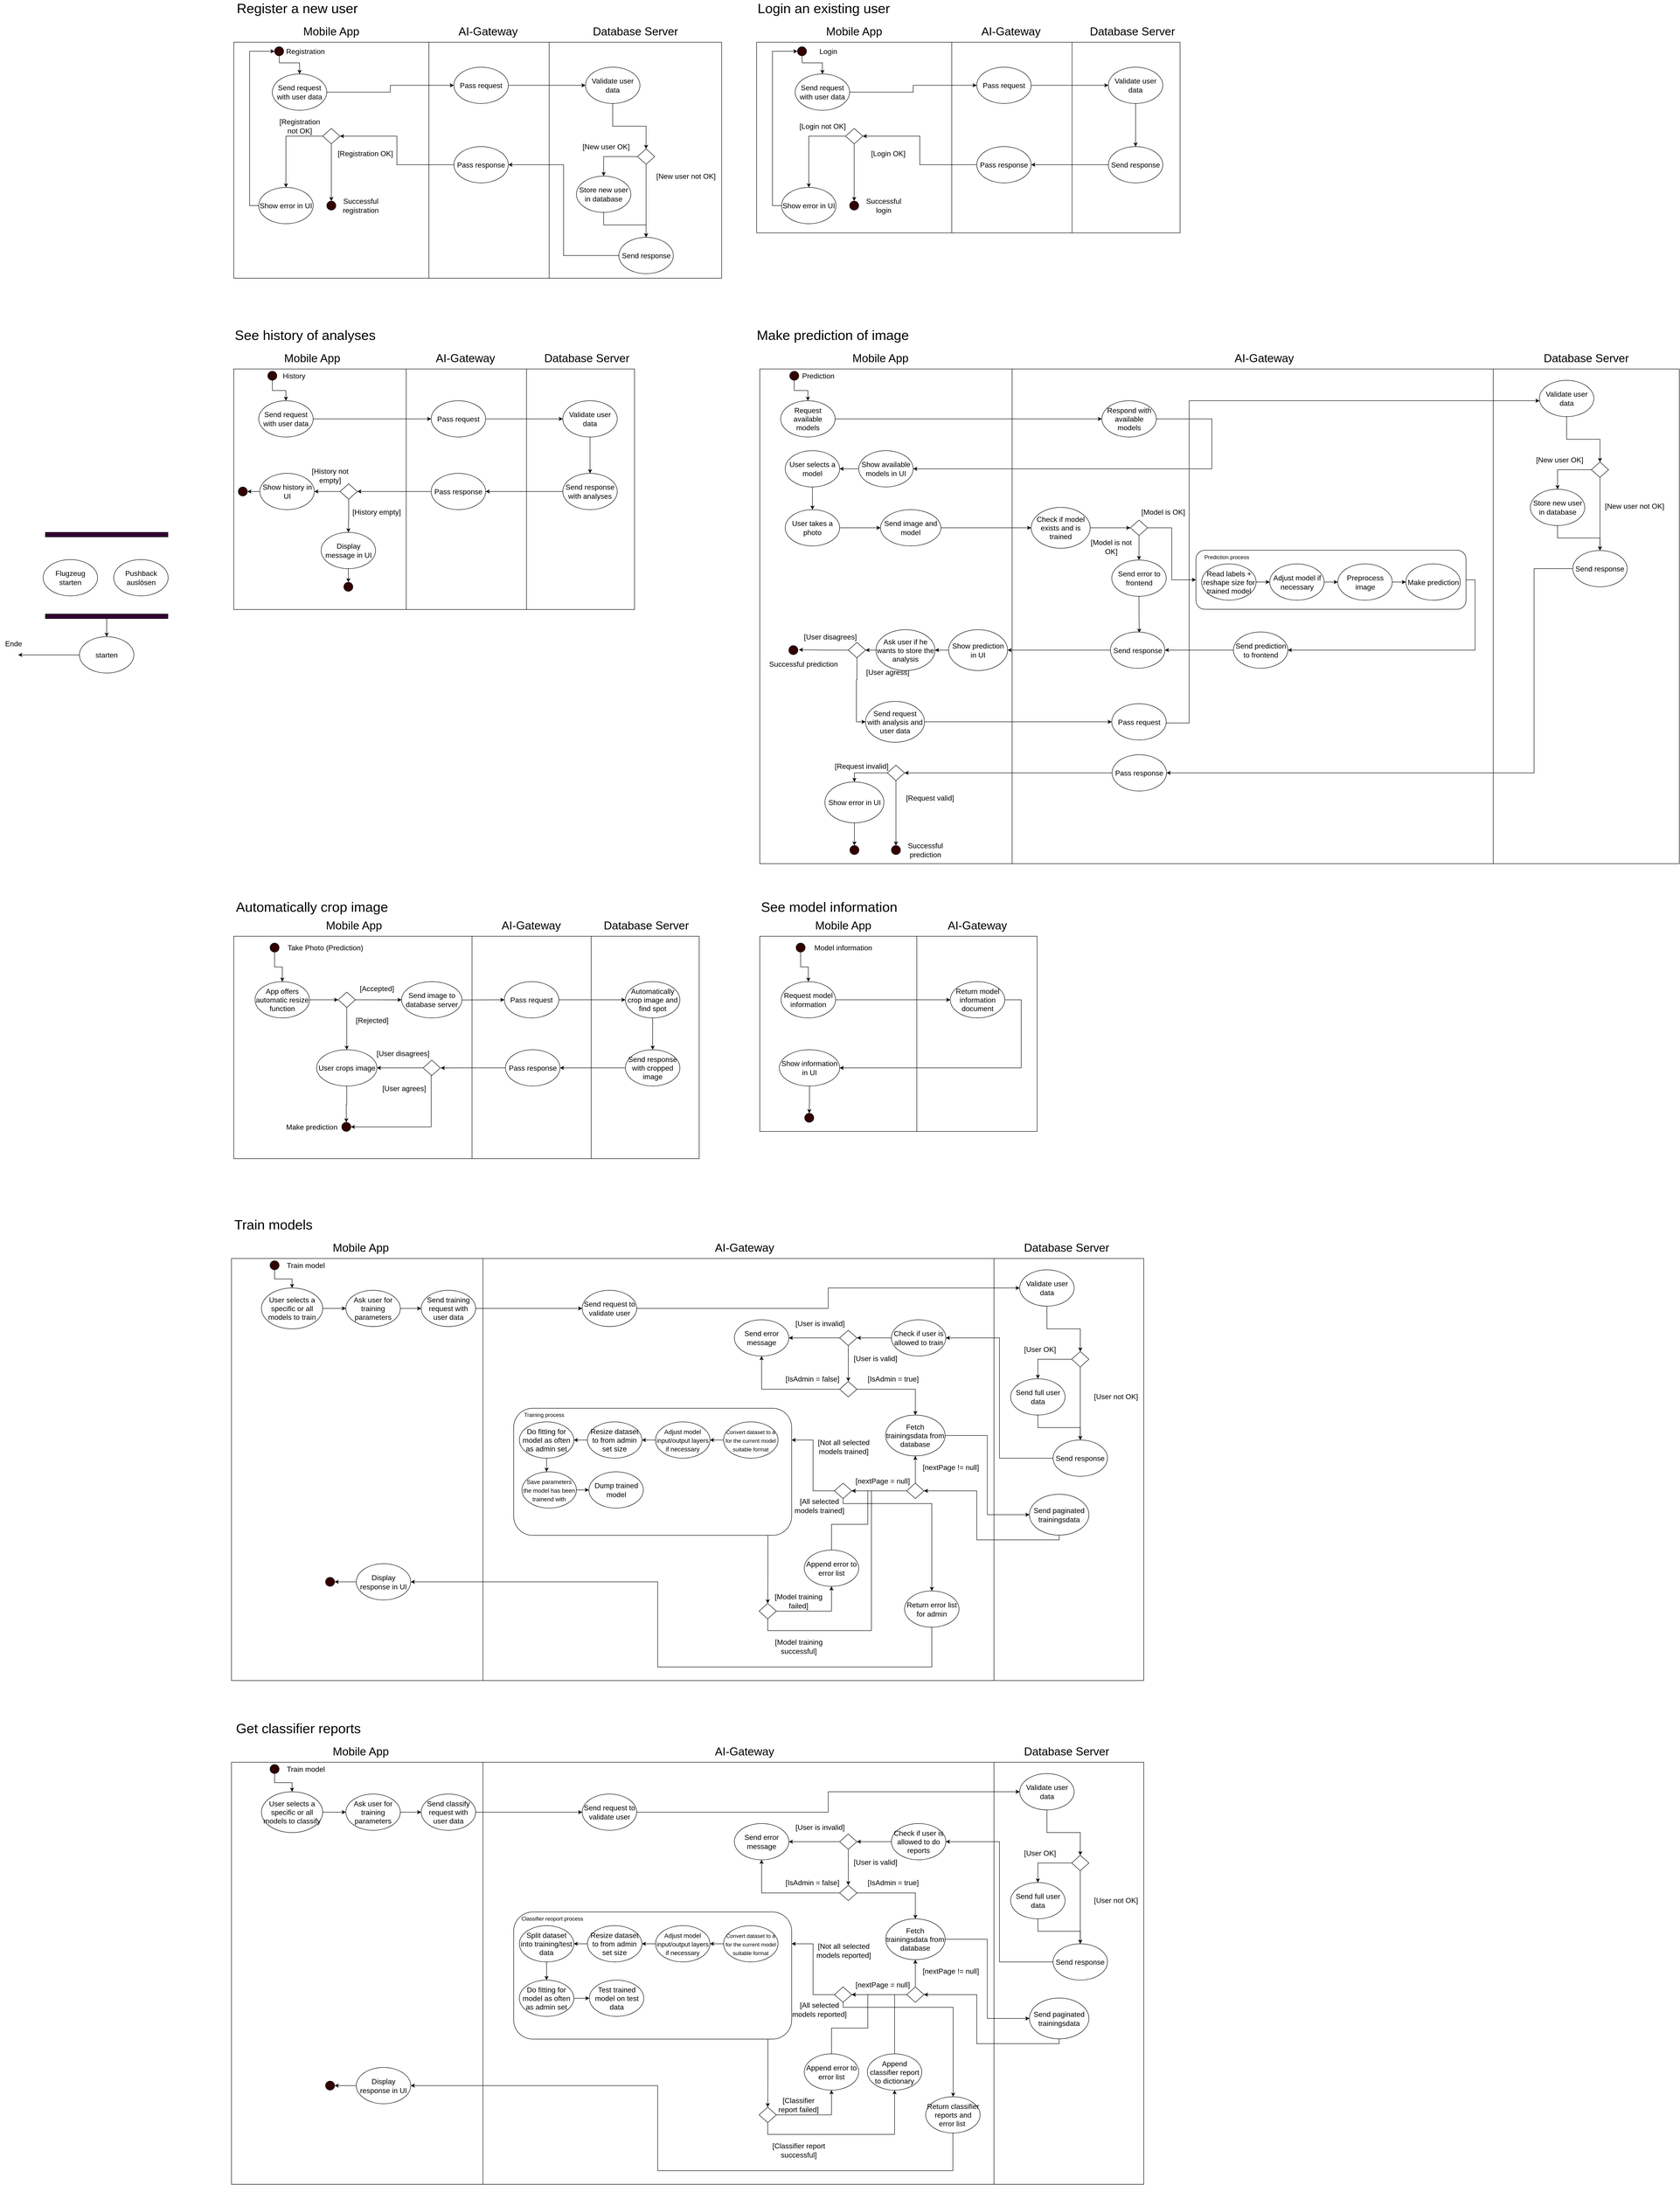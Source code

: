 <mxfile version="20.3.0" type="device"><diagram id="C5RBs43oDa-KdzZeNtuy" name="Page-1"><mxGraphModel dx="28947" dy="17760" grid="1" gridSize="10" guides="1" tooltips="1" connect="1" arrows="1" fold="1" page="1" pageScale="1" pageWidth="827" pageHeight="1169" math="0" shadow="0"><root><mxCell id="WIyWlLk6GJQsqaUBKTNV-0"/><mxCell id="WIyWlLk6GJQsqaUBKTNV-1" parent="WIyWlLk6GJQsqaUBKTNV-0"/><mxCell id="kCvv_wjVO8howcStPLp9-401" value="" style="rounded=0;whiteSpace=wrap;html=1;" parent="WIyWlLk6GJQsqaUBKTNV-1" vertex="1"><mxGeometry x="802.5" y="2200" width="238" height="490" as="geometry"/></mxCell><mxCell id="kCvv_wjVO8howcStPLp9-394" value="" style="rounded=0;whiteSpace=wrap;html=1;" parent="WIyWlLk6GJQsqaUBKTNV-1" vertex="1"><mxGeometry x="537.5" y="2200" width="265" height="490" as="geometry"/></mxCell><mxCell id="kCvv_wjVO8howcStPLp9-392" value="" style="rounded=0;whiteSpace=wrap;html=1;" parent="WIyWlLk6GJQsqaUBKTNV-1" vertex="1"><mxGeometry x="15" y="2200" width="525" height="490" as="geometry"/></mxCell><mxCell id="kCvv_wjVO8howcStPLp9-215" value="" style="rounded=0;whiteSpace=wrap;html=1;" parent="WIyWlLk6GJQsqaUBKTNV-1" vertex="1"><mxGeometry x="2790" y="950" width="410" height="1090" as="geometry"/></mxCell><mxCell id="9zvWHuvdc84owImTrtZE-1" value="" style="rounded=0;whiteSpace=wrap;html=1;" parent="WIyWlLk6GJQsqaUBKTNV-1" vertex="1"><mxGeometry x="15" y="230" width="430" height="520" as="geometry"/></mxCell><mxCell id="9zvWHuvdc84owImTrtZE-0" value="Register a new user" style="text;html=1;strokeColor=none;fillColor=none;align=center;verticalAlign=middle;whiteSpace=wrap;rounded=0;fontSize=30;" parent="WIyWlLk6GJQsqaUBKTNV-1" vertex="1"><mxGeometry x="-270" y="140" width="850" height="30" as="geometry"/></mxCell><mxCell id="9zvWHuvdc84owImTrtZE-2" value="" style="rounded=0;whiteSpace=wrap;html=1;" parent="WIyWlLk6GJQsqaUBKTNV-1" vertex="1"><mxGeometry x="445" y="230" width="265" height="520" as="geometry"/></mxCell><mxCell id="9zvWHuvdc84owImTrtZE-3" value="Mobile App" style="text;html=1;strokeColor=none;fillColor=none;align=center;verticalAlign=middle;whiteSpace=wrap;rounded=0;strokeWidth=13;fontSize=25;" parent="WIyWlLk6GJQsqaUBKTNV-1" vertex="1"><mxGeometry x="165" y="190" width="130" height="30" as="geometry"/></mxCell><mxCell id="9zvWHuvdc84owImTrtZE-4" value="AI-Gateway" style="text;html=1;strokeColor=none;fillColor=none;align=center;verticalAlign=middle;whiteSpace=wrap;rounded=0;fontSize=25;" parent="WIyWlLk6GJQsqaUBKTNV-1" vertex="1"><mxGeometry x="507.5" y="190" width="135" height="30" as="geometry"/></mxCell><mxCell id="9zvWHuvdc84owImTrtZE-5" style="edgeStyle=orthogonalEdgeStyle;rounded=0;orthogonalLoop=1;jettySize=auto;html=1;fontSize=16;entryX=0.5;entryY=0;entryDx=0;entryDy=0;" parent="WIyWlLk6GJQsqaUBKTNV-1" target="kCvv_wjVO8howcStPLp9-24" edge="1"><mxGeometry relative="1" as="geometry"><mxPoint x="115" y="250" as="sourcePoint"/><mxPoint x="160.0" y="300" as="targetPoint"/></mxGeometry></mxCell><mxCell id="9zvWHuvdc84owImTrtZE-6" style="edgeStyle=orthogonalEdgeStyle;rounded=0;orthogonalLoop=1;jettySize=auto;html=1;entryX=0;entryY=0.5;entryDx=0;entryDy=0;fontSize=16;exitX=1;exitY=0.5;exitDx=0;exitDy=0;" parent="WIyWlLk6GJQsqaUBKTNV-1" source="kCvv_wjVO8howcStPLp9-24" target="9zvWHuvdc84owImTrtZE-9" edge="1"><mxGeometry relative="1" as="geometry"><mxPoint x="260" y="330.0" as="sourcePoint"/></mxGeometry></mxCell><mxCell id="9zvWHuvdc84owImTrtZE-9" value="Pass request" style="ellipse;whiteSpace=wrap;html=1;strokeWidth=1;fontSize=16;" parent="WIyWlLk6GJQsqaUBKTNV-1" vertex="1"><mxGeometry x="500" y="285" width="120" height="80" as="geometry"/></mxCell><mxCell id="9zvWHuvdc84owImTrtZE-10" style="edgeStyle=orthogonalEdgeStyle;rounded=0;orthogonalLoop=1;jettySize=auto;html=1;fontSize=16;entryX=0.5;entryY=0;entryDx=0;entryDy=0;" parent="WIyWlLk6GJQsqaUBKTNV-1" source="9zvWHuvdc84owImTrtZE-12" target="kCvv_wjVO8howcStPLp9-34" edge="1"><mxGeometry relative="1" as="geometry"><mxPoint x="130" y="480" as="targetPoint"/></mxGeometry></mxCell><mxCell id="9zvWHuvdc84owImTrtZE-11" style="edgeStyle=orthogonalEdgeStyle;rounded=0;orthogonalLoop=1;jettySize=auto;html=1;entryX=0.5;entryY=0;entryDx=0;entryDy=0;fontSize=9;" parent="WIyWlLk6GJQsqaUBKTNV-1" source="9zvWHuvdc84owImTrtZE-12" target="kCvv_wjVO8howcStPLp9-28" edge="1"><mxGeometry relative="1" as="geometry"><mxPoint x="230.0" y="520" as="targetPoint"/></mxGeometry></mxCell><mxCell id="9zvWHuvdc84owImTrtZE-12" value="" style="rhombus;whiteSpace=wrap;html=1;strokeWidth=1;fontSize=16;" parent="WIyWlLk6GJQsqaUBKTNV-1" vertex="1"><mxGeometry x="211" y="420" width="38" height="34" as="geometry"/></mxCell><mxCell id="9zvWHuvdc84owImTrtZE-15" value="[Registration not OK]" style="text;html=1;strokeColor=none;fillColor=none;align=center;verticalAlign=middle;whiteSpace=wrap;rounded=0;strokeWidth=1;fontSize=16;" parent="WIyWlLk6GJQsqaUBKTNV-1" vertex="1"><mxGeometry x="102.5" y="400" width="115" height="30" as="geometry"/></mxCell><mxCell id="9zvWHuvdc84owImTrtZE-24" value="[Registration OK]" style="text;html=1;strokeColor=none;fillColor=none;align=center;verticalAlign=middle;whiteSpace=wrap;rounded=0;strokeWidth=1;fontSize=16;" parent="WIyWlLk6GJQsqaUBKTNV-1" vertex="1"><mxGeometry x="230" y="460" width="150" height="30" as="geometry"/></mxCell><mxCell id="9zvWHuvdc84owImTrtZE-37" value="" style="rounded=0;whiteSpace=wrap;html=1;strokeWidth=1;fontSize=16;fillColor=#330033;" parent="WIyWlLk6GJQsqaUBKTNV-1" vertex="1"><mxGeometry x="-400" y="1310" width="270" height="10" as="geometry"/></mxCell><mxCell id="9zvWHuvdc84owImTrtZE-39" value="Flugzeug starten" style="ellipse;whiteSpace=wrap;html=1;strokeWidth=1;fontSize=16;fillColor=none;" parent="WIyWlLk6GJQsqaUBKTNV-1" vertex="1"><mxGeometry x="-405" y="1370" width="120" height="80" as="geometry"/></mxCell><mxCell id="9zvWHuvdc84owImTrtZE-40" value="Pushback auslösen" style="ellipse;whiteSpace=wrap;html=1;strokeWidth=1;fontSize=16;fillColor=none;" parent="WIyWlLk6GJQsqaUBKTNV-1" vertex="1"><mxGeometry x="-249.5" y="1370" width="120" height="80" as="geometry"/></mxCell><mxCell id="9zvWHuvdc84owImTrtZE-41" style="edgeStyle=orthogonalEdgeStyle;rounded=0;orthogonalLoop=1;jettySize=auto;html=1;entryX=0.5;entryY=0;entryDx=0;entryDy=0;fontSize=16;endArrow=none;endFill=0;" parent="WIyWlLk6GJQsqaUBKTNV-1" source="9zvWHuvdc84owImTrtZE-42" target="9zvWHuvdc84owImTrtZE-47" edge="1"><mxGeometry relative="1" as="geometry"/></mxCell><mxCell id="9zvWHuvdc84owImTrtZE-42" value="" style="rounded=0;whiteSpace=wrap;html=1;strokeWidth=1;fontSize=16;fillColor=#330033;" parent="WIyWlLk6GJQsqaUBKTNV-1" vertex="1"><mxGeometry x="-400" y="1490" width="270" height="10" as="geometry"/></mxCell><mxCell id="9zvWHuvdc84owImTrtZE-45" style="edgeStyle=orthogonalEdgeStyle;rounded=0;orthogonalLoop=1;jettySize=auto;html=1;entryX=1;entryY=0.5;entryDx=0;entryDy=0;fontSize=16;endArrow=classic;endFill=1;" parent="WIyWlLk6GJQsqaUBKTNV-1" source="9zvWHuvdc84owImTrtZE-47" edge="1"><mxGeometry relative="1" as="geometry"><mxPoint x="-460" y="1580" as="targetPoint"/></mxGeometry></mxCell><mxCell id="9zvWHuvdc84owImTrtZE-46" value="" style="edgeStyle=orthogonalEdgeStyle;rounded=0;orthogonalLoop=1;jettySize=auto;html=1;fontSize=16;endArrow=none;endFill=0;startArrow=classic;startFill=1;" parent="WIyWlLk6GJQsqaUBKTNV-1" source="9zvWHuvdc84owImTrtZE-47" target="9zvWHuvdc84owImTrtZE-42" edge="1"><mxGeometry relative="1" as="geometry"/></mxCell><mxCell id="9zvWHuvdc84owImTrtZE-47" value="starten" style="ellipse;whiteSpace=wrap;html=1;strokeWidth=1;fontSize=16;fillColor=none;" parent="WIyWlLk6GJQsqaUBKTNV-1" vertex="1"><mxGeometry x="-325" y="1540" width="120" height="80" as="geometry"/></mxCell><mxCell id="9zvWHuvdc84owImTrtZE-48" value="" style="ellipse;whiteSpace=wrap;html=1;aspect=fixed;strokeWidth=1;fontSize=16;fillColor=#330000;" parent="WIyWlLk6GJQsqaUBKTNV-1" vertex="1"><mxGeometry x="105" y="240" width="20" height="20" as="geometry"/></mxCell><mxCell id="i5vnEh2vXLSv_CidUzlr-3" value="" style="rounded=0;whiteSpace=wrap;html=1;" parent="WIyWlLk6GJQsqaUBKTNV-1" vertex="1"><mxGeometry x="710" y="230" width="380" height="520" as="geometry"/></mxCell><mxCell id="9zvWHuvdc84owImTrtZE-51" value="Ende" style="text;html=1;strokeColor=none;fillColor=none;align=center;verticalAlign=middle;whiteSpace=wrap;rounded=0;strokeWidth=1;fontSize=16;" parent="WIyWlLk6GJQsqaUBKTNV-1" vertex="1"><mxGeometry x="-500" y="1540" width="60" height="30" as="geometry"/></mxCell><mxCell id="9zvWHuvdc84owImTrtZE-53" value="Registration" style="text;html=1;strokeColor=none;fillColor=none;align=center;verticalAlign=middle;whiteSpace=wrap;rounded=0;strokeWidth=1;fontSize=16;" parent="WIyWlLk6GJQsqaUBKTNV-1" vertex="1"><mxGeometry x="142.75" y="235" width="60" height="30" as="geometry"/></mxCell><mxCell id="i5vnEh2vXLSv_CidUzlr-4" value="Database Server" style="text;html=1;strokeColor=none;fillColor=none;align=center;verticalAlign=middle;whiteSpace=wrap;rounded=0;fontSize=25;" parent="WIyWlLk6GJQsqaUBKTNV-1" vertex="1"><mxGeometry x="775" y="190" width="250" height="30" as="geometry"/></mxCell><mxCell id="kCvv_wjVO8howcStPLp9-37" style="edgeStyle=orthogonalEdgeStyle;rounded=0;orthogonalLoop=1;jettySize=auto;html=1;entryX=1;entryY=0.5;entryDx=0;entryDy=0;" parent="WIyWlLk6GJQsqaUBKTNV-1" source="i5vnEh2vXLSv_CidUzlr-6" target="9zvWHuvdc84owImTrtZE-12" edge="1"><mxGeometry relative="1" as="geometry"/></mxCell><mxCell id="i5vnEh2vXLSv_CidUzlr-6" value="Pass response" style="ellipse;whiteSpace=wrap;html=1;strokeWidth=1;fontSize=16;" parent="WIyWlLk6GJQsqaUBKTNV-1" vertex="1"><mxGeometry x="500" y="460" width="120" height="80" as="geometry"/></mxCell><mxCell id="i5vnEh2vXLSv_CidUzlr-18" style="edgeStyle=orthogonalEdgeStyle;rounded=0;orthogonalLoop=1;jettySize=auto;html=1;entryX=0.5;entryY=0;entryDx=0;entryDy=0;" parent="WIyWlLk6GJQsqaUBKTNV-1" source="i5vnEh2vXLSv_CidUzlr-13" target="kCvv_wjVO8howcStPLp9-9" edge="1"><mxGeometry relative="1" as="geometry"/></mxCell><mxCell id="i5vnEh2vXLSv_CidUzlr-13" value="Validate user data" style="ellipse;whiteSpace=wrap;html=1;strokeWidth=1;fontSize=16;" parent="WIyWlLk6GJQsqaUBKTNV-1" vertex="1"><mxGeometry x="790" y="285" width="120" height="80" as="geometry"/></mxCell><mxCell id="kCvv_wjVO8howcStPLp9-14" style="edgeStyle=orthogonalEdgeStyle;rounded=0;orthogonalLoop=1;jettySize=auto;html=1;entryX=0.5;entryY=0;entryDx=0;entryDy=0;" parent="WIyWlLk6GJQsqaUBKTNV-1" source="i5vnEh2vXLSv_CidUzlr-15" target="0W_5cbt4QV1G02QheWNJ-5" edge="1"><mxGeometry relative="1" as="geometry"/></mxCell><mxCell id="i5vnEh2vXLSv_CidUzlr-15" value="Store new user in database" style="ellipse;whiteSpace=wrap;html=1;strokeWidth=1;fontSize=16;" parent="WIyWlLk6GJQsqaUBKTNV-1" vertex="1"><mxGeometry x="770" y="525" width="120" height="80" as="geometry"/></mxCell><mxCell id="kCvv_wjVO8howcStPLp9-25" style="edgeStyle=orthogonalEdgeStyle;rounded=0;orthogonalLoop=1;jettySize=auto;html=1;entryX=1;entryY=0.5;entryDx=0;entryDy=0;" parent="WIyWlLk6GJQsqaUBKTNV-1" source="0W_5cbt4QV1G02QheWNJ-5" target="i5vnEh2vXLSv_CidUzlr-6" edge="1"><mxGeometry relative="1" as="geometry"/></mxCell><mxCell id="0W_5cbt4QV1G02QheWNJ-5" value="Send response" style="ellipse;whiteSpace=wrap;html=1;strokeWidth=1;fontSize=16;" parent="WIyWlLk6GJQsqaUBKTNV-1" vertex="1"><mxGeometry x="863.5" y="660" width="120" height="80" as="geometry"/></mxCell><mxCell id="vhJml7UiMTfzjMdbb6K9-48" style="edgeStyle=orthogonalEdgeStyle;rounded=0;orthogonalLoop=1;jettySize=auto;html=1;entryX=0.618;entryY=0;entryDx=0;entryDy=0;entryPerimeter=0;" parent="WIyWlLk6GJQsqaUBKTNV-1" edge="1"><mxGeometry relative="1" as="geometry"><Array as="points"><mxPoint x="838" y="5050"/><mxPoint x="1000" y="5050"/><mxPoint x="1000" y="4820"/><mxPoint x="870" y="4820"/></Array><mxPoint x="869.86" y="4840" as="targetPoint"/></mxGeometry></mxCell><mxCell id="kCvv_wjVO8howcStPLp9-8" style="edgeStyle=orthogonalEdgeStyle;rounded=0;orthogonalLoop=1;jettySize=auto;html=1;fontSize=16;entryX=0.5;entryY=0;entryDx=0;entryDy=0;" parent="WIyWlLk6GJQsqaUBKTNV-1" source="kCvv_wjVO8howcStPLp9-9" target="i5vnEh2vXLSv_CidUzlr-15" edge="1"><mxGeometry relative="1" as="geometry"><mxPoint x="808.5" y="505" as="targetPoint"/></mxGeometry></mxCell><mxCell id="kCvv_wjVO8howcStPLp9-13" style="edgeStyle=orthogonalEdgeStyle;rounded=0;orthogonalLoop=1;jettySize=auto;html=1;" parent="WIyWlLk6GJQsqaUBKTNV-1" source="kCvv_wjVO8howcStPLp9-9" target="0W_5cbt4QV1G02QheWNJ-5" edge="1"><mxGeometry relative="1" as="geometry"/></mxCell><mxCell id="kCvv_wjVO8howcStPLp9-9" value="" style="rhombus;whiteSpace=wrap;html=1;strokeWidth=1;fontSize=16;" parent="WIyWlLk6GJQsqaUBKTNV-1" vertex="1"><mxGeometry x="904.5" y="465" width="38" height="34" as="geometry"/></mxCell><mxCell id="kCvv_wjVO8howcStPLp9-10" value="[New user OK]" style="text;html=1;strokeColor=none;fillColor=none;align=center;verticalAlign=middle;whiteSpace=wrap;rounded=0;strokeWidth=1;fontSize=16;" parent="WIyWlLk6GJQsqaUBKTNV-1" vertex="1"><mxGeometry x="777.5" y="445" width="115" height="30" as="geometry"/></mxCell><mxCell id="kCvv_wjVO8howcStPLp9-11" value="[New user not OK]" style="text;html=1;strokeColor=none;fillColor=none;align=center;verticalAlign=middle;whiteSpace=wrap;rounded=0;strokeWidth=1;fontSize=16;" parent="WIyWlLk6GJQsqaUBKTNV-1" vertex="1"><mxGeometry x="940" y="510" width="142.5" height="30" as="geometry"/></mxCell><mxCell id="kCvv_wjVO8howcStPLp9-24" value="Send request with user data" style="ellipse;whiteSpace=wrap;html=1;strokeWidth=1;fontSize=16;" parent="WIyWlLk6GJQsqaUBKTNV-1" vertex="1"><mxGeometry x="100" y="300" width="120" height="80" as="geometry"/></mxCell><mxCell id="kCvv_wjVO8howcStPLp9-28" value="" style="ellipse;whiteSpace=wrap;html=1;aspect=fixed;strokeWidth=1;fontSize=16;fillColor=#330000;" parent="WIyWlLk6GJQsqaUBKTNV-1" vertex="1"><mxGeometry x="220" y="580" width="20" height="20" as="geometry"/></mxCell><mxCell id="kCvv_wjVO8howcStPLp9-29" value="Successful registration" style="text;html=1;strokeColor=none;fillColor=none;align=center;verticalAlign=middle;whiteSpace=wrap;rounded=0;strokeWidth=1;fontSize=16;" parent="WIyWlLk6GJQsqaUBKTNV-1" vertex="1"><mxGeometry x="240" y="575" width="110" height="30" as="geometry"/></mxCell><mxCell id="kCvv_wjVO8howcStPLp9-36" style="edgeStyle=orthogonalEdgeStyle;rounded=0;orthogonalLoop=1;jettySize=auto;html=1;exitX=0;exitY=0.5;exitDx=0;exitDy=0;entryX=0;entryY=0.5;entryDx=0;entryDy=0;" parent="WIyWlLk6GJQsqaUBKTNV-1" source="kCvv_wjVO8howcStPLp9-34" target="9zvWHuvdc84owImTrtZE-48" edge="1"><mxGeometry relative="1" as="geometry"><mxPoint x="60" y="330" as="targetPoint"/></mxGeometry></mxCell><mxCell id="kCvv_wjVO8howcStPLp9-34" value="Show error in UI" style="ellipse;whiteSpace=wrap;html=1;strokeWidth=1;fontSize=16;" parent="WIyWlLk6GJQsqaUBKTNV-1" vertex="1"><mxGeometry x="70" y="550" width="120" height="80" as="geometry"/></mxCell><mxCell id="kCvv_wjVO8howcStPLp9-40" style="edgeStyle=orthogonalEdgeStyle;rounded=0;orthogonalLoop=1;jettySize=auto;html=1;" parent="WIyWlLk6GJQsqaUBKTNV-1" source="9zvWHuvdc84owImTrtZE-9" target="i5vnEh2vXLSv_CidUzlr-13" edge="1"><mxGeometry relative="1" as="geometry"/></mxCell><mxCell id="kCvv_wjVO8howcStPLp9-76" value="" style="rounded=0;whiteSpace=wrap;html=1;" parent="WIyWlLk6GJQsqaUBKTNV-1" vertex="1"><mxGeometry x="1167" y="230" width="430" height="420" as="geometry"/></mxCell><mxCell id="kCvv_wjVO8howcStPLp9-77" value="Login an existing user" style="text;html=1;strokeColor=none;fillColor=none;align=center;verticalAlign=middle;whiteSpace=wrap;rounded=0;fontSize=30;" parent="WIyWlLk6GJQsqaUBKTNV-1" vertex="1"><mxGeometry x="890" y="140" width="850" height="30" as="geometry"/></mxCell><mxCell id="kCvv_wjVO8howcStPLp9-78" value="" style="rounded=0;whiteSpace=wrap;html=1;" parent="WIyWlLk6GJQsqaUBKTNV-1" vertex="1"><mxGeometry x="1597" y="230" width="265" height="420" as="geometry"/></mxCell><mxCell id="kCvv_wjVO8howcStPLp9-79" value="Mobile App" style="text;html=1;strokeColor=none;fillColor=none;align=center;verticalAlign=middle;whiteSpace=wrap;rounded=0;strokeWidth=13;fontSize=25;" parent="WIyWlLk6GJQsqaUBKTNV-1" vertex="1"><mxGeometry x="1317" y="190" width="130" height="30" as="geometry"/></mxCell><mxCell id="kCvv_wjVO8howcStPLp9-80" value="AI-Gateway" style="text;html=1;strokeColor=none;fillColor=none;align=center;verticalAlign=middle;whiteSpace=wrap;rounded=0;fontSize=25;" parent="WIyWlLk6GJQsqaUBKTNV-1" vertex="1"><mxGeometry x="1659.5" y="190" width="135" height="30" as="geometry"/></mxCell><mxCell id="kCvv_wjVO8howcStPLp9-81" style="edgeStyle=orthogonalEdgeStyle;rounded=0;orthogonalLoop=1;jettySize=auto;html=1;fontSize=16;entryX=0.5;entryY=0;entryDx=0;entryDy=0;" parent="WIyWlLk6GJQsqaUBKTNV-1" target="kCvv_wjVO8howcStPLp9-106" edge="1"><mxGeometry relative="1" as="geometry"><mxPoint x="1267" y="250" as="sourcePoint"/><mxPoint x="1312.0" y="300" as="targetPoint"/></mxGeometry></mxCell><mxCell id="kCvv_wjVO8howcStPLp9-82" style="edgeStyle=orthogonalEdgeStyle;rounded=0;orthogonalLoop=1;jettySize=auto;html=1;entryX=0;entryY=0.5;entryDx=0;entryDy=0;fontSize=16;exitX=1;exitY=0.5;exitDx=0;exitDy=0;" parent="WIyWlLk6GJQsqaUBKTNV-1" source="kCvv_wjVO8howcStPLp9-106" target="kCvv_wjVO8howcStPLp9-83" edge="1"><mxGeometry relative="1" as="geometry"><mxPoint x="1412" y="330.0" as="sourcePoint"/></mxGeometry></mxCell><mxCell id="kCvv_wjVO8howcStPLp9-83" value="Pass request" style="ellipse;whiteSpace=wrap;html=1;strokeWidth=1;fontSize=16;" parent="WIyWlLk6GJQsqaUBKTNV-1" vertex="1"><mxGeometry x="1652" y="285" width="120" height="80" as="geometry"/></mxCell><mxCell id="kCvv_wjVO8howcStPLp9-84" style="edgeStyle=orthogonalEdgeStyle;rounded=0;orthogonalLoop=1;jettySize=auto;html=1;fontSize=16;entryX=0.5;entryY=0;entryDx=0;entryDy=0;" parent="WIyWlLk6GJQsqaUBKTNV-1" source="kCvv_wjVO8howcStPLp9-86" target="kCvv_wjVO8howcStPLp9-110" edge="1"><mxGeometry relative="1" as="geometry"><mxPoint x="1282" y="480" as="targetPoint"/></mxGeometry></mxCell><mxCell id="kCvv_wjVO8howcStPLp9-85" style="edgeStyle=orthogonalEdgeStyle;rounded=0;orthogonalLoop=1;jettySize=auto;html=1;entryX=0.5;entryY=0;entryDx=0;entryDy=0;fontSize=9;" parent="WIyWlLk6GJQsqaUBKTNV-1" source="kCvv_wjVO8howcStPLp9-86" target="kCvv_wjVO8howcStPLp9-107" edge="1"><mxGeometry relative="1" as="geometry"><mxPoint x="1382.0" y="520" as="targetPoint"/></mxGeometry></mxCell><mxCell id="kCvv_wjVO8howcStPLp9-86" value="" style="rhombus;whiteSpace=wrap;html=1;strokeWidth=1;fontSize=16;" parent="WIyWlLk6GJQsqaUBKTNV-1" vertex="1"><mxGeometry x="1363" y="420" width="38" height="34" as="geometry"/></mxCell><mxCell id="kCvv_wjVO8howcStPLp9-87" value="[Login not OK]" style="text;html=1;strokeColor=none;fillColor=none;align=center;verticalAlign=middle;whiteSpace=wrap;rounded=0;strokeWidth=1;fontSize=16;" parent="WIyWlLk6GJQsqaUBKTNV-1" vertex="1"><mxGeometry x="1254.5" y="400" width="115" height="30" as="geometry"/></mxCell><mxCell id="kCvv_wjVO8howcStPLp9-88" value="[Login OK]" style="text;html=1;strokeColor=none;fillColor=none;align=center;verticalAlign=middle;whiteSpace=wrap;rounded=0;strokeWidth=1;fontSize=16;" parent="WIyWlLk6GJQsqaUBKTNV-1" vertex="1"><mxGeometry x="1382" y="460" width="150" height="30" as="geometry"/></mxCell><mxCell id="kCvv_wjVO8howcStPLp9-89" value="" style="ellipse;whiteSpace=wrap;html=1;aspect=fixed;strokeWidth=1;fontSize=16;fillColor=#330000;" parent="WIyWlLk6GJQsqaUBKTNV-1" vertex="1"><mxGeometry x="1257" y="240" width="20" height="20" as="geometry"/></mxCell><mxCell id="kCvv_wjVO8howcStPLp9-90" value="" style="rounded=0;whiteSpace=wrap;html=1;" parent="WIyWlLk6GJQsqaUBKTNV-1" vertex="1"><mxGeometry x="1862" y="230" width="238" height="420" as="geometry"/></mxCell><mxCell id="kCvv_wjVO8howcStPLp9-91" value="Login" style="text;html=1;strokeColor=none;fillColor=none;align=center;verticalAlign=middle;whiteSpace=wrap;rounded=0;strokeWidth=1;fontSize=16;" parent="WIyWlLk6GJQsqaUBKTNV-1" vertex="1"><mxGeometry x="1294.75" y="235" width="60" height="30" as="geometry"/></mxCell><mxCell id="kCvv_wjVO8howcStPLp9-92" value="Database Server" style="text;html=1;strokeColor=none;fillColor=none;align=center;verticalAlign=middle;whiteSpace=wrap;rounded=0;fontSize=25;" parent="WIyWlLk6GJQsqaUBKTNV-1" vertex="1"><mxGeometry x="1870" y="190" width="250" height="30" as="geometry"/></mxCell><mxCell id="kCvv_wjVO8howcStPLp9-93" style="edgeStyle=orthogonalEdgeStyle;rounded=0;orthogonalLoop=1;jettySize=auto;html=1;entryX=1;entryY=0.5;entryDx=0;entryDy=0;" parent="WIyWlLk6GJQsqaUBKTNV-1" source="kCvv_wjVO8howcStPLp9-94" target="kCvv_wjVO8howcStPLp9-86" edge="1"><mxGeometry relative="1" as="geometry"/></mxCell><mxCell id="kCvv_wjVO8howcStPLp9-94" value="Pass response" style="ellipse;whiteSpace=wrap;html=1;strokeWidth=1;fontSize=16;" parent="WIyWlLk6GJQsqaUBKTNV-1" vertex="1"><mxGeometry x="1652" y="460" width="120" height="80" as="geometry"/></mxCell><mxCell id="kCvv_wjVO8howcStPLp9-95" style="edgeStyle=orthogonalEdgeStyle;rounded=0;orthogonalLoop=1;jettySize=auto;html=1;entryX=0.5;entryY=0;entryDx=0;entryDy=0;" parent="WIyWlLk6GJQsqaUBKTNV-1" source="kCvv_wjVO8howcStPLp9-96" target="kCvv_wjVO8howcStPLp9-100" edge="1"><mxGeometry relative="1" as="geometry"><mxPoint x="2075.5" y="465" as="targetPoint"/></mxGeometry></mxCell><mxCell id="kCvv_wjVO8howcStPLp9-96" value="Validate user data" style="ellipse;whiteSpace=wrap;html=1;strokeWidth=1;fontSize=16;" parent="WIyWlLk6GJQsqaUBKTNV-1" vertex="1"><mxGeometry x="1942" y="285" width="120" height="80" as="geometry"/></mxCell><mxCell id="kCvv_wjVO8howcStPLp9-99" style="edgeStyle=orthogonalEdgeStyle;rounded=0;orthogonalLoop=1;jettySize=auto;html=1;entryX=1;entryY=0.5;entryDx=0;entryDy=0;" parent="WIyWlLk6GJQsqaUBKTNV-1" source="kCvv_wjVO8howcStPLp9-100" target="kCvv_wjVO8howcStPLp9-94" edge="1"><mxGeometry relative="1" as="geometry"/></mxCell><mxCell id="kCvv_wjVO8howcStPLp9-100" value="Send response" style="ellipse;whiteSpace=wrap;html=1;strokeWidth=1;fontSize=16;" parent="WIyWlLk6GJQsqaUBKTNV-1" vertex="1"><mxGeometry x="1942" y="460" width="120" height="80" as="geometry"/></mxCell><mxCell id="kCvv_wjVO8howcStPLp9-106" value="Send request with user data" style="ellipse;whiteSpace=wrap;html=1;strokeWidth=1;fontSize=16;" parent="WIyWlLk6GJQsqaUBKTNV-1" vertex="1"><mxGeometry x="1252" y="300" width="120" height="80" as="geometry"/></mxCell><mxCell id="kCvv_wjVO8howcStPLp9-107" value="" style="ellipse;whiteSpace=wrap;html=1;aspect=fixed;strokeWidth=1;fontSize=16;fillColor=#330000;" parent="WIyWlLk6GJQsqaUBKTNV-1" vertex="1"><mxGeometry x="1372" y="580" width="20" height="20" as="geometry"/></mxCell><mxCell id="kCvv_wjVO8howcStPLp9-108" value="Successful login" style="text;html=1;strokeColor=none;fillColor=none;align=center;verticalAlign=middle;whiteSpace=wrap;rounded=0;strokeWidth=1;fontSize=16;" parent="WIyWlLk6GJQsqaUBKTNV-1" vertex="1"><mxGeometry x="1392" y="575" width="110" height="30" as="geometry"/></mxCell><mxCell id="kCvv_wjVO8howcStPLp9-109" style="edgeStyle=orthogonalEdgeStyle;rounded=0;orthogonalLoop=1;jettySize=auto;html=1;exitX=0;exitY=0.5;exitDx=0;exitDy=0;entryX=0;entryY=0.5;entryDx=0;entryDy=0;" parent="WIyWlLk6GJQsqaUBKTNV-1" source="kCvv_wjVO8howcStPLp9-110" target="kCvv_wjVO8howcStPLp9-89" edge="1"><mxGeometry relative="1" as="geometry"><mxPoint x="1212" y="330" as="targetPoint"/></mxGeometry></mxCell><mxCell id="kCvv_wjVO8howcStPLp9-110" value="Show error in UI" style="ellipse;whiteSpace=wrap;html=1;strokeWidth=1;fontSize=16;" parent="WIyWlLk6GJQsqaUBKTNV-1" vertex="1"><mxGeometry x="1222" y="550" width="120" height="80" as="geometry"/></mxCell><mxCell id="kCvv_wjVO8howcStPLp9-111" style="edgeStyle=orthogonalEdgeStyle;rounded=0;orthogonalLoop=1;jettySize=auto;html=1;" parent="WIyWlLk6GJQsqaUBKTNV-1" source="kCvv_wjVO8howcStPLp9-83" target="kCvv_wjVO8howcStPLp9-96" edge="1"><mxGeometry relative="1" as="geometry"/></mxCell><mxCell id="kCvv_wjVO8howcStPLp9-168" value="" style="rounded=0;whiteSpace=wrap;html=1;" parent="WIyWlLk6GJQsqaUBKTNV-1" vertex="1"><mxGeometry x="15" y="950" width="380" height="530" as="geometry"/></mxCell><mxCell id="kCvv_wjVO8howcStPLp9-169" value="See history of analyses" style="text;html=1;strokeColor=none;fillColor=none;align=center;verticalAlign=middle;whiteSpace=wrap;rounded=0;fontSize=30;" parent="WIyWlLk6GJQsqaUBKTNV-1" vertex="1"><mxGeometry x="10" y="860" width="325" height="30" as="geometry"/></mxCell><mxCell id="kCvv_wjVO8howcStPLp9-170" value="" style="rounded=0;whiteSpace=wrap;html=1;" parent="WIyWlLk6GJQsqaUBKTNV-1" vertex="1"><mxGeometry x="395" y="950" width="265" height="530" as="geometry"/></mxCell><mxCell id="kCvv_wjVO8howcStPLp9-171" value="Mobile App" style="text;html=1;strokeColor=none;fillColor=none;align=center;verticalAlign=middle;whiteSpace=wrap;rounded=0;strokeWidth=13;fontSize=25;" parent="WIyWlLk6GJQsqaUBKTNV-1" vertex="1"><mxGeometry x="123" y="910" width="130" height="30" as="geometry"/></mxCell><mxCell id="kCvv_wjVO8howcStPLp9-172" value="AI-Gateway" style="text;html=1;strokeColor=none;fillColor=none;align=center;verticalAlign=middle;whiteSpace=wrap;rounded=0;fontSize=25;" parent="WIyWlLk6GJQsqaUBKTNV-1" vertex="1"><mxGeometry x="457.5" y="910" width="135" height="30" as="geometry"/></mxCell><mxCell id="kCvv_wjVO8howcStPLp9-173" style="edgeStyle=orthogonalEdgeStyle;rounded=0;orthogonalLoop=1;jettySize=auto;html=1;fontSize=16;entryX=0.5;entryY=0;entryDx=0;entryDy=0;exitX=0.5;exitY=1;exitDx=0;exitDy=0;" parent="WIyWlLk6GJQsqaUBKTNV-1" source="kCvv_wjVO8howcStPLp9-181" target="kCvv_wjVO8howcStPLp9-191" edge="1"><mxGeometry relative="1" as="geometry"><mxPoint x="207.5" y="970" as="sourcePoint"/><mxPoint x="252.5" y="1020" as="targetPoint"/></mxGeometry></mxCell><mxCell id="kCvv_wjVO8howcStPLp9-174" style="edgeStyle=orthogonalEdgeStyle;rounded=0;orthogonalLoop=1;jettySize=auto;html=1;entryX=0;entryY=0.5;entryDx=0;entryDy=0;fontSize=16;exitX=1;exitY=0.5;exitDx=0;exitDy=0;" parent="WIyWlLk6GJQsqaUBKTNV-1" source="kCvv_wjVO8howcStPLp9-191" target="kCvv_wjVO8howcStPLp9-175" edge="1"><mxGeometry relative="1" as="geometry"><mxPoint x="210" y="1050" as="sourcePoint"/></mxGeometry></mxCell><mxCell id="kCvv_wjVO8howcStPLp9-175" value="Pass request" style="ellipse;whiteSpace=wrap;html=1;strokeWidth=1;fontSize=16;" parent="WIyWlLk6GJQsqaUBKTNV-1" vertex="1"><mxGeometry x="450" y="1020" width="120" height="80" as="geometry"/></mxCell><mxCell id="kCvv_wjVO8howcStPLp9-181" value="" style="ellipse;whiteSpace=wrap;html=1;aspect=fixed;strokeWidth=1;fontSize=16;fillColor=#330000;" parent="WIyWlLk6GJQsqaUBKTNV-1" vertex="1"><mxGeometry x="90" y="955" width="20" height="20" as="geometry"/></mxCell><mxCell id="kCvv_wjVO8howcStPLp9-182" value="" style="rounded=0;whiteSpace=wrap;html=1;" parent="WIyWlLk6GJQsqaUBKTNV-1" vertex="1"><mxGeometry x="660" y="950" width="238" height="530" as="geometry"/></mxCell><mxCell id="kCvv_wjVO8howcStPLp9-183" value="History" style="text;html=1;strokeColor=none;fillColor=none;align=center;verticalAlign=middle;whiteSpace=wrap;rounded=0;strokeWidth=1;fontSize=16;" parent="WIyWlLk6GJQsqaUBKTNV-1" vertex="1"><mxGeometry x="117.5" y="950" width="60" height="30" as="geometry"/></mxCell><mxCell id="kCvv_wjVO8howcStPLp9-184" value="Database Server" style="text;html=1;strokeColor=none;fillColor=none;align=center;verticalAlign=middle;whiteSpace=wrap;rounded=0;fontSize=25;" parent="WIyWlLk6GJQsqaUBKTNV-1" vertex="1"><mxGeometry x="668" y="910" width="250" height="30" as="geometry"/></mxCell><mxCell id="kCvv_wjVO8howcStPLp9-202" style="edgeStyle=orthogonalEdgeStyle;rounded=0;orthogonalLoop=1;jettySize=auto;html=1;entryX=1;entryY=0.5;entryDx=0;entryDy=0;" parent="WIyWlLk6GJQsqaUBKTNV-1" source="kCvv_wjVO8howcStPLp9-186" target="kCvv_wjVO8howcStPLp9-199" edge="1"><mxGeometry relative="1" as="geometry"/></mxCell><mxCell id="kCvv_wjVO8howcStPLp9-186" value="Pass response" style="ellipse;whiteSpace=wrap;html=1;strokeWidth=1;fontSize=16;" parent="WIyWlLk6GJQsqaUBKTNV-1" vertex="1"><mxGeometry x="450" y="1180" width="120" height="80" as="geometry"/></mxCell><mxCell id="kCvv_wjVO8howcStPLp9-187" style="edgeStyle=orthogonalEdgeStyle;rounded=0;orthogonalLoop=1;jettySize=auto;html=1;entryX=0.5;entryY=0;entryDx=0;entryDy=0;" parent="WIyWlLk6GJQsqaUBKTNV-1" source="kCvv_wjVO8howcStPLp9-188" target="kCvv_wjVO8howcStPLp9-190" edge="1"><mxGeometry relative="1" as="geometry"><mxPoint x="873.5" y="1185" as="targetPoint"/></mxGeometry></mxCell><mxCell id="kCvv_wjVO8howcStPLp9-188" value="Validate user data" style="ellipse;whiteSpace=wrap;html=1;strokeWidth=1;fontSize=16;" parent="WIyWlLk6GJQsqaUBKTNV-1" vertex="1"><mxGeometry x="740" y="1020" width="120" height="80" as="geometry"/></mxCell><mxCell id="kCvv_wjVO8howcStPLp9-189" style="edgeStyle=orthogonalEdgeStyle;rounded=0;orthogonalLoop=1;jettySize=auto;html=1;entryX=1;entryY=0.5;entryDx=0;entryDy=0;" parent="WIyWlLk6GJQsqaUBKTNV-1" source="kCvv_wjVO8howcStPLp9-190" target="kCvv_wjVO8howcStPLp9-186" edge="1"><mxGeometry relative="1" as="geometry"/></mxCell><mxCell id="kCvv_wjVO8howcStPLp9-190" value="Send response with analyses" style="ellipse;whiteSpace=wrap;html=1;strokeWidth=1;fontSize=16;" parent="WIyWlLk6GJQsqaUBKTNV-1" vertex="1"><mxGeometry x="740" y="1180" width="120" height="80" as="geometry"/></mxCell><mxCell id="kCvv_wjVO8howcStPLp9-191" value="Send request with user data" style="ellipse;whiteSpace=wrap;html=1;strokeWidth=1;fontSize=16;" parent="WIyWlLk6GJQsqaUBKTNV-1" vertex="1"><mxGeometry x="70" y="1020" width="120" height="80" as="geometry"/></mxCell><mxCell id="kCvv_wjVO8howcStPLp9-192" value="" style="ellipse;whiteSpace=wrap;html=1;aspect=fixed;strokeWidth=1;fontSize=16;fillColor=#330000;" parent="WIyWlLk6GJQsqaUBKTNV-1" vertex="1"><mxGeometry x="25" y="1210" width="20" height="20" as="geometry"/></mxCell><mxCell id="kCvv_wjVO8howcStPLp9-194" style="edgeStyle=orthogonalEdgeStyle;rounded=0;orthogonalLoop=1;jettySize=auto;html=1;exitX=0;exitY=0.5;exitDx=0;exitDy=0;" parent="WIyWlLk6GJQsqaUBKTNV-1" source="kCvv_wjVO8howcStPLp9-195" target="kCvv_wjVO8howcStPLp9-192" edge="1"><mxGeometry relative="1" as="geometry"><mxPoint x="152.5" y="1050" as="targetPoint"/></mxGeometry></mxCell><mxCell id="kCvv_wjVO8howcStPLp9-195" value="Show history in UI" style="ellipse;whiteSpace=wrap;html=1;strokeWidth=1;fontSize=16;" parent="WIyWlLk6GJQsqaUBKTNV-1" vertex="1"><mxGeometry x="72.5" y="1180" width="120" height="80" as="geometry"/></mxCell><mxCell id="kCvv_wjVO8howcStPLp9-196" style="edgeStyle=orthogonalEdgeStyle;rounded=0;orthogonalLoop=1;jettySize=auto;html=1;" parent="WIyWlLk6GJQsqaUBKTNV-1" source="kCvv_wjVO8howcStPLp9-175" target="kCvv_wjVO8howcStPLp9-188" edge="1"><mxGeometry relative="1" as="geometry"/></mxCell><mxCell id="kCvv_wjVO8howcStPLp9-197" style="edgeStyle=orthogonalEdgeStyle;rounded=0;orthogonalLoop=1;jettySize=auto;html=1;fontSize=16;entryX=1;entryY=0.5;entryDx=0;entryDy=0;" parent="WIyWlLk6GJQsqaUBKTNV-1" source="kCvv_wjVO8howcStPLp9-199" target="kCvv_wjVO8howcStPLp9-195" edge="1"><mxGeometry relative="1" as="geometry"><mxPoint x="167.5" y="1270" as="targetPoint"/></mxGeometry></mxCell><mxCell id="kCvv_wjVO8howcStPLp9-198" style="edgeStyle=orthogonalEdgeStyle;rounded=0;orthogonalLoop=1;jettySize=auto;html=1;fontSize=9;" parent="WIyWlLk6GJQsqaUBKTNV-1" source="kCvv_wjVO8howcStPLp9-199" target="kCvv_wjVO8howcStPLp9-203" edge="1"><mxGeometry relative="1" as="geometry"><mxPoint x="267.5" y="1300" as="targetPoint"/></mxGeometry></mxCell><mxCell id="kCvv_wjVO8howcStPLp9-199" value="" style="rhombus;whiteSpace=wrap;html=1;strokeWidth=1;fontSize=16;" parent="WIyWlLk6GJQsqaUBKTNV-1" vertex="1"><mxGeometry x="249.25" y="1203" width="38" height="34" as="geometry"/></mxCell><mxCell id="kCvv_wjVO8howcStPLp9-200" value="[History not empty]" style="text;html=1;strokeColor=none;fillColor=none;align=center;verticalAlign=middle;whiteSpace=wrap;rounded=0;strokeWidth=1;fontSize=16;" parent="WIyWlLk6GJQsqaUBKTNV-1" vertex="1"><mxGeometry x="169.75" y="1170" width="115" height="30" as="geometry"/></mxCell><mxCell id="kCvv_wjVO8howcStPLp9-201" value="[History empty]" style="text;html=1;strokeColor=none;fillColor=none;align=center;verticalAlign=middle;whiteSpace=wrap;rounded=0;strokeWidth=1;fontSize=16;" parent="WIyWlLk6GJQsqaUBKTNV-1" vertex="1"><mxGeometry x="255" y="1250" width="150" height="30" as="geometry"/></mxCell><mxCell id="kCvv_wjVO8howcStPLp9-205" style="edgeStyle=orthogonalEdgeStyle;rounded=0;orthogonalLoop=1;jettySize=auto;html=1;entryX=0.5;entryY=0;entryDx=0;entryDy=0;" parent="WIyWlLk6GJQsqaUBKTNV-1" source="kCvv_wjVO8howcStPLp9-203" target="kCvv_wjVO8howcStPLp9-204" edge="1"><mxGeometry relative="1" as="geometry"/></mxCell><mxCell id="kCvv_wjVO8howcStPLp9-203" value="Display message in UI" style="ellipse;whiteSpace=wrap;html=1;strokeWidth=1;fontSize=16;" parent="WIyWlLk6GJQsqaUBKTNV-1" vertex="1"><mxGeometry x="207.5" y="1310" width="120" height="80" as="geometry"/></mxCell><mxCell id="kCvv_wjVO8howcStPLp9-204" value="" style="ellipse;whiteSpace=wrap;html=1;aspect=fixed;strokeWidth=1;fontSize=16;fillColor=#330000;" parent="WIyWlLk6GJQsqaUBKTNV-1" vertex="1"><mxGeometry x="257.5" y="1420" width="20" height="20" as="geometry"/></mxCell><mxCell id="kCvv_wjVO8howcStPLp9-206" value="" style="rounded=0;whiteSpace=wrap;html=1;" parent="WIyWlLk6GJQsqaUBKTNV-1" vertex="1"><mxGeometry x="1174" y="950" width="556" height="1090" as="geometry"/></mxCell><mxCell id="kCvv_wjVO8howcStPLp9-207" value="Make prediction of image" style="text;html=1;strokeColor=none;fillColor=none;align=center;verticalAlign=middle;whiteSpace=wrap;rounded=0;fontSize=30;" parent="WIyWlLk6GJQsqaUBKTNV-1" vertex="1"><mxGeometry x="1160" y="860" width="350" height="30" as="geometry"/></mxCell><mxCell id="kCvv_wjVO8howcStPLp9-208" value="" style="rounded=0;whiteSpace=wrap;html=1;" parent="WIyWlLk6GJQsqaUBKTNV-1" vertex="1"><mxGeometry x="1730" y="950" width="1060" height="1090" as="geometry"/></mxCell><mxCell id="kCvv_wjVO8howcStPLp9-209" value="Mobile App" style="text;html=1;strokeColor=none;fillColor=none;align=center;verticalAlign=middle;whiteSpace=wrap;rounded=0;strokeWidth=13;fontSize=25;" parent="WIyWlLk6GJQsqaUBKTNV-1" vertex="1"><mxGeometry x="1375" y="910" width="130" height="30" as="geometry"/></mxCell><mxCell id="kCvv_wjVO8howcStPLp9-210" value="AI-Gateway" style="text;html=1;strokeColor=none;fillColor=none;align=center;verticalAlign=middle;whiteSpace=wrap;rounded=0;fontSize=25;" parent="WIyWlLk6GJQsqaUBKTNV-1" vertex="1"><mxGeometry x="2217.5" y="910" width="135" height="30" as="geometry"/></mxCell><mxCell id="kCvv_wjVO8howcStPLp9-211" style="edgeStyle=orthogonalEdgeStyle;rounded=0;orthogonalLoop=1;jettySize=auto;html=1;fontSize=16;entryX=0.5;entryY=0;entryDx=0;entryDy=0;exitX=0.5;exitY=1;exitDx=0;exitDy=0;" parent="WIyWlLk6GJQsqaUBKTNV-1" source="kCvv_wjVO8howcStPLp9-214" target="kCvv_wjVO8howcStPLp9-224" edge="1"><mxGeometry relative="1" as="geometry"><mxPoint x="1357.5" y="970" as="sourcePoint"/><mxPoint x="1402.5" y="1020" as="targetPoint"/></mxGeometry></mxCell><mxCell id="kCvv_wjVO8howcStPLp9-212" style="edgeStyle=orthogonalEdgeStyle;rounded=0;orthogonalLoop=1;jettySize=auto;html=1;entryX=0;entryY=0.5;entryDx=0;entryDy=0;fontSize=16;exitX=1;exitY=0.5;exitDx=0;exitDy=0;" parent="WIyWlLk6GJQsqaUBKTNV-1" source="kCvv_wjVO8howcStPLp9-224" target="kCvv_wjVO8howcStPLp9-213" edge="1"><mxGeometry relative="1" as="geometry"><mxPoint x="1360" y="1050" as="sourcePoint"/></mxGeometry></mxCell><mxCell id="kCvv_wjVO8howcStPLp9-238" style="edgeStyle=orthogonalEdgeStyle;rounded=0;orthogonalLoop=1;jettySize=auto;html=1;entryX=1;entryY=0.5;entryDx=0;entryDy=0;" parent="WIyWlLk6GJQsqaUBKTNV-1" source="kCvv_wjVO8howcStPLp9-213" target="kCvv_wjVO8howcStPLp9-237" edge="1"><mxGeometry relative="1" as="geometry"><Array as="points"><mxPoint x="2170" y="1170"/></Array></mxGeometry></mxCell><mxCell id="kCvv_wjVO8howcStPLp9-213" value="Respond with available models" style="ellipse;whiteSpace=wrap;html=1;strokeWidth=1;fontSize=16;" parent="WIyWlLk6GJQsqaUBKTNV-1" vertex="1"><mxGeometry x="1927.75" y="1020" width="120" height="80" as="geometry"/></mxCell><mxCell id="kCvv_wjVO8howcStPLp9-214" value="" style="ellipse;whiteSpace=wrap;html=1;aspect=fixed;strokeWidth=1;fontSize=16;fillColor=#330000;" parent="WIyWlLk6GJQsqaUBKTNV-1" vertex="1"><mxGeometry x="1240" y="955" width="20" height="20" as="geometry"/></mxCell><mxCell id="kCvv_wjVO8howcStPLp9-216" value="Prediction" style="text;html=1;strokeColor=none;fillColor=none;align=center;verticalAlign=middle;whiteSpace=wrap;rounded=0;strokeWidth=1;fontSize=16;" parent="WIyWlLk6GJQsqaUBKTNV-1" vertex="1"><mxGeometry x="1273" y="950" width="60" height="30" as="geometry"/></mxCell><mxCell id="kCvv_wjVO8howcStPLp9-217" value="Database Server" style="text;html=1;strokeColor=none;fillColor=none;align=center;verticalAlign=middle;whiteSpace=wrap;rounded=0;fontSize=25;" parent="WIyWlLk6GJQsqaUBKTNV-1" vertex="1"><mxGeometry x="2870" y="910" width="250" height="30" as="geometry"/></mxCell><mxCell id="kCvv_wjVO8howcStPLp9-252" style="edgeStyle=orthogonalEdgeStyle;rounded=0;orthogonalLoop=1;jettySize=auto;html=1;" parent="WIyWlLk6GJQsqaUBKTNV-1" source="kCvv_wjVO8howcStPLp9-223" target="kCvv_wjVO8howcStPLp9-250" edge="1"><mxGeometry relative="1" as="geometry"/></mxCell><mxCell id="kCvv_wjVO8howcStPLp9-223" value="Automatically crop image and find spot" style="ellipse;whiteSpace=wrap;html=1;strokeWidth=1;fontSize=16;" parent="WIyWlLk6GJQsqaUBKTNV-1" vertex="1"><mxGeometry x="878" y="2300" width="120" height="80" as="geometry"/></mxCell><mxCell id="kCvv_wjVO8howcStPLp9-224" value="Request available models" style="ellipse;whiteSpace=wrap;html=1;strokeWidth=1;fontSize=16;" parent="WIyWlLk6GJQsqaUBKTNV-1" vertex="1"><mxGeometry x="1220" y="1020" width="120" height="80" as="geometry"/></mxCell><mxCell id="kCvv_wjVO8howcStPLp9-230" style="edgeStyle=orthogonalEdgeStyle;rounded=0;orthogonalLoop=1;jettySize=auto;html=1;fontSize=9;entryX=0;entryY=0.5;entryDx=0;entryDy=0;" parent="WIyWlLk6GJQsqaUBKTNV-1" source="kCvv_wjVO8howcStPLp9-231" target="kCvv_wjVO8howcStPLp9-246" edge="1"><mxGeometry relative="1" as="geometry"><mxPoint x="520.25" y="2430" as="targetPoint"/></mxGeometry></mxCell><mxCell id="kCvv_wjVO8howcStPLp9-260" style="edgeStyle=orthogonalEdgeStyle;rounded=0;orthogonalLoop=1;jettySize=auto;html=1;" parent="WIyWlLk6GJQsqaUBKTNV-1" source="kCvv_wjVO8howcStPLp9-231" target="kCvv_wjVO8howcStPLp9-259" edge="1"><mxGeometry relative="1" as="geometry"/></mxCell><mxCell id="kCvv_wjVO8howcStPLp9-231" value="" style="rhombus;whiteSpace=wrap;html=1;strokeWidth=1;fontSize=16;" parent="WIyWlLk6GJQsqaUBKTNV-1" vertex="1"><mxGeometry x="245" y="2323" width="38" height="34" as="geometry"/></mxCell><mxCell id="kCvv_wjVO8howcStPLp9-232" value="[Accepted]" style="text;html=1;strokeColor=none;fillColor=none;align=center;verticalAlign=middle;whiteSpace=wrap;rounded=0;strokeWidth=1;fontSize=16;" parent="WIyWlLk6GJQsqaUBKTNV-1" vertex="1"><mxGeometry x="273" y="2300" width="115" height="30" as="geometry"/></mxCell><mxCell id="kCvv_wjVO8howcStPLp9-233" value="[Rejected]" style="text;html=1;strokeColor=none;fillColor=none;align=center;verticalAlign=middle;whiteSpace=wrap;rounded=0;strokeWidth=1;fontSize=16;" parent="WIyWlLk6GJQsqaUBKTNV-1" vertex="1"><mxGeometry x="245" y="2370" width="150" height="30" as="geometry"/></mxCell><mxCell id="kCvv_wjVO8howcStPLp9-240" style="edgeStyle=orthogonalEdgeStyle;rounded=0;orthogonalLoop=1;jettySize=auto;html=1;" parent="WIyWlLk6GJQsqaUBKTNV-1" source="kCvv_wjVO8howcStPLp9-237" target="kCvv_wjVO8howcStPLp9-239" edge="1"><mxGeometry relative="1" as="geometry"/></mxCell><mxCell id="kCvv_wjVO8howcStPLp9-237" value="Show available models in UI" style="ellipse;whiteSpace=wrap;html=1;strokeWidth=1;fontSize=16;" parent="WIyWlLk6GJQsqaUBKTNV-1" vertex="1"><mxGeometry x="1392" y="1130" width="120" height="80" as="geometry"/></mxCell><mxCell id="kCvv_wjVO8howcStPLp9-242" style="edgeStyle=orthogonalEdgeStyle;rounded=0;orthogonalLoop=1;jettySize=auto;html=1;entryX=0.5;entryY=0;entryDx=0;entryDy=0;" parent="WIyWlLk6GJQsqaUBKTNV-1" source="kCvv_wjVO8howcStPLp9-239" target="kCvv_wjVO8howcStPLp9-241" edge="1"><mxGeometry relative="1" as="geometry"/></mxCell><mxCell id="kCvv_wjVO8howcStPLp9-239" value="User selects a model" style="ellipse;whiteSpace=wrap;html=1;strokeWidth=1;fontSize=16;" parent="WIyWlLk6GJQsqaUBKTNV-1" vertex="1"><mxGeometry x="1230" y="1130" width="120" height="80" as="geometry"/></mxCell><mxCell id="kCvv_wjVO8howcStPLp9-324" style="edgeStyle=orthogonalEdgeStyle;rounded=0;orthogonalLoop=1;jettySize=auto;html=1;entryX=0;entryY=0.5;entryDx=0;entryDy=0;" parent="WIyWlLk6GJQsqaUBKTNV-1" source="kCvv_wjVO8howcStPLp9-241" target="kCvv_wjVO8howcStPLp9-299" edge="1"><mxGeometry relative="1" as="geometry"/></mxCell><mxCell id="kCvv_wjVO8howcStPLp9-241" value="User takes a photo" style="ellipse;whiteSpace=wrap;html=1;strokeWidth=1;fontSize=16;" parent="WIyWlLk6GJQsqaUBKTNV-1" vertex="1"><mxGeometry x="1230" y="1260" width="120" height="80" as="geometry"/></mxCell><mxCell id="kCvv_wjVO8howcStPLp9-245" style="edgeStyle=orthogonalEdgeStyle;rounded=0;orthogonalLoop=1;jettySize=auto;html=1;entryX=0;entryY=0.5;entryDx=0;entryDy=0;exitX=1;exitY=0.5;exitDx=0;exitDy=0;" parent="WIyWlLk6GJQsqaUBKTNV-1" source="kCvv_wjVO8howcStPLp9-424" target="kCvv_wjVO8howcStPLp9-231" edge="1"><mxGeometry relative="1" as="geometry"><mxPoint x="193" y="2340" as="sourcePoint"/></mxGeometry></mxCell><mxCell id="kCvv_wjVO8howcStPLp9-248" style="edgeStyle=orthogonalEdgeStyle;rounded=0;orthogonalLoop=1;jettySize=auto;html=1;entryX=0;entryY=0.5;entryDx=0;entryDy=0;" parent="WIyWlLk6GJQsqaUBKTNV-1" target="kCvv_wjVO8howcStPLp9-247" edge="1"><mxGeometry relative="1" as="geometry"><mxPoint x="335.5" y="2340" as="sourcePoint"/></mxGeometry></mxCell><mxCell id="kCvv_wjVO8howcStPLp9-246" value="Send image to database server" style="ellipse;whiteSpace=wrap;html=1;strokeWidth=1;fontSize=16;" parent="WIyWlLk6GJQsqaUBKTNV-1" vertex="1"><mxGeometry x="384.75" y="2300" width="133" height="80" as="geometry"/></mxCell><mxCell id="kCvv_wjVO8howcStPLp9-249" style="edgeStyle=orthogonalEdgeStyle;rounded=0;orthogonalLoop=1;jettySize=auto;html=1;entryX=0;entryY=0.5;entryDx=0;entryDy=0;" parent="WIyWlLk6GJQsqaUBKTNV-1" source="kCvv_wjVO8howcStPLp9-247" target="kCvv_wjVO8howcStPLp9-223" edge="1"><mxGeometry relative="1" as="geometry"/></mxCell><mxCell id="kCvv_wjVO8howcStPLp9-247" value="Pass request" style="ellipse;whiteSpace=wrap;html=1;strokeWidth=1;fontSize=16;" parent="WIyWlLk6GJQsqaUBKTNV-1" vertex="1"><mxGeometry x="611.25" y="2300" width="120" height="80" as="geometry"/></mxCell><mxCell id="kCvv_wjVO8howcStPLp9-256" style="edgeStyle=orthogonalEdgeStyle;rounded=0;orthogonalLoop=1;jettySize=auto;html=1;entryX=1;entryY=0.5;entryDx=0;entryDy=0;" parent="WIyWlLk6GJQsqaUBKTNV-1" source="kCvv_wjVO8howcStPLp9-250" target="kCvv_wjVO8howcStPLp9-255" edge="1"><mxGeometry relative="1" as="geometry"/></mxCell><mxCell id="kCvv_wjVO8howcStPLp9-250" value="Send response with cropped image" style="ellipse;whiteSpace=wrap;html=1;strokeWidth=1;fontSize=16;" parent="WIyWlLk6GJQsqaUBKTNV-1" vertex="1"><mxGeometry x="878" y="2450" width="120" height="80" as="geometry"/></mxCell><mxCell id="kCvv_wjVO8howcStPLp9-261" style="edgeStyle=orthogonalEdgeStyle;rounded=0;orthogonalLoop=1;jettySize=auto;html=1;" parent="WIyWlLk6GJQsqaUBKTNV-1" source="kCvv_wjVO8howcStPLp9-253" target="kCvv_wjVO8howcStPLp9-259" edge="1"><mxGeometry relative="1" as="geometry"/></mxCell><mxCell id="kCvv_wjVO8howcStPLp9-429" style="edgeStyle=orthogonalEdgeStyle;rounded=0;orthogonalLoop=1;jettySize=auto;html=1;entryX=1;entryY=0.5;entryDx=0;entryDy=0;fontSize=16;" parent="WIyWlLk6GJQsqaUBKTNV-1" source="kCvv_wjVO8howcStPLp9-253" target="kCvv_wjVO8howcStPLp9-427" edge="1"><mxGeometry relative="1" as="geometry"><Array as="points"><mxPoint x="450" y="2620"/></Array></mxGeometry></mxCell><mxCell id="kCvv_wjVO8howcStPLp9-253" value="" style="rhombus;whiteSpace=wrap;html=1;strokeWidth=1;fontSize=16;" parent="WIyWlLk6GJQsqaUBKTNV-1" vertex="1"><mxGeometry x="432.25" y="2473" width="38" height="34" as="geometry"/></mxCell><mxCell id="kCvv_wjVO8howcStPLp9-257" style="edgeStyle=orthogonalEdgeStyle;rounded=0;orthogonalLoop=1;jettySize=auto;html=1;entryX=1.022;entryY=0.503;entryDx=0;entryDy=0;entryPerimeter=0;" parent="WIyWlLk6GJQsqaUBKTNV-1" source="kCvv_wjVO8howcStPLp9-255" target="kCvv_wjVO8howcStPLp9-253" edge="1"><mxGeometry relative="1" as="geometry"/></mxCell><mxCell id="kCvv_wjVO8howcStPLp9-255" value="Pass response" style="ellipse;whiteSpace=wrap;html=1;strokeWidth=1;fontSize=16;" parent="WIyWlLk6GJQsqaUBKTNV-1" vertex="1"><mxGeometry x="613.75" y="2450" width="120" height="80" as="geometry"/></mxCell><mxCell id="kCvv_wjVO8howcStPLp9-258" value="[User agrees]" style="text;html=1;strokeColor=none;fillColor=none;align=center;verticalAlign=middle;whiteSpace=wrap;rounded=0;strokeWidth=1;fontSize=16;" parent="WIyWlLk6GJQsqaUBKTNV-1" vertex="1"><mxGeometry x="333" y="2520" width="115" height="30" as="geometry"/></mxCell><mxCell id="kCvv_wjVO8howcStPLp9-428" style="edgeStyle=orthogonalEdgeStyle;rounded=0;orthogonalLoop=1;jettySize=auto;html=1;fontSize=16;" parent="WIyWlLk6GJQsqaUBKTNV-1" source="kCvv_wjVO8howcStPLp9-259" target="kCvv_wjVO8howcStPLp9-427" edge="1"><mxGeometry relative="1" as="geometry"/></mxCell><mxCell id="kCvv_wjVO8howcStPLp9-259" value="User crops image" style="ellipse;whiteSpace=wrap;html=1;strokeWidth=1;fontSize=16;" parent="WIyWlLk6GJQsqaUBKTNV-1" vertex="1"><mxGeometry x="197.5" y="2450" width="133" height="80" as="geometry"/></mxCell><mxCell id="kCvv_wjVO8howcStPLp9-262" value="[User disagrees]" style="text;html=1;strokeColor=none;fillColor=none;align=center;verticalAlign=middle;whiteSpace=wrap;rounded=0;strokeWidth=1;fontSize=16;" parent="WIyWlLk6GJQsqaUBKTNV-1" vertex="1"><mxGeometry x="325" y="2443" width="126" height="30" as="geometry"/></mxCell><mxCell id="kCvv_wjVO8howcStPLp9-298" style="edgeStyle=orthogonalEdgeStyle;rounded=0;orthogonalLoop=1;jettySize=auto;html=1;" parent="WIyWlLk6GJQsqaUBKTNV-1" source="kCvv_wjVO8howcStPLp9-299" target="kCvv_wjVO8howcStPLp9-301" edge="1"><mxGeometry relative="1" as="geometry"/></mxCell><mxCell id="kCvv_wjVO8howcStPLp9-299" value="Send image and model" style="ellipse;whiteSpace=wrap;html=1;strokeWidth=1;fontSize=16;" parent="WIyWlLk6GJQsqaUBKTNV-1" vertex="1"><mxGeometry x="1440" y="1260" width="133" height="80" as="geometry"/></mxCell><mxCell id="kCvv_wjVO8howcStPLp9-300" style="edgeStyle=orthogonalEdgeStyle;rounded=0;orthogonalLoop=1;jettySize=auto;html=1;" parent="WIyWlLk6GJQsqaUBKTNV-1" source="kCvv_wjVO8howcStPLp9-301" target="kCvv_wjVO8howcStPLp9-304" edge="1"><mxGeometry relative="1" as="geometry"/></mxCell><mxCell id="kCvv_wjVO8howcStPLp9-301" value="Check if model exists and is trained" style="ellipse;whiteSpace=wrap;html=1;strokeWidth=1;fontSize=16;" parent="WIyWlLk6GJQsqaUBKTNV-1" vertex="1"><mxGeometry x="1772" y="1255" width="130" height="90" as="geometry"/></mxCell><mxCell id="kCvv_wjVO8howcStPLp9-302" style="edgeStyle=orthogonalEdgeStyle;rounded=0;orthogonalLoop=1;jettySize=auto;html=1;entryX=0.5;entryY=0;entryDx=0;entryDy=0;" parent="WIyWlLk6GJQsqaUBKTNV-1" source="kCvv_wjVO8howcStPLp9-304" target="kCvv_wjVO8howcStPLp9-308" edge="1"><mxGeometry relative="1" as="geometry"/></mxCell><mxCell id="kCvv_wjVO8howcStPLp9-303" style="edgeStyle=orthogonalEdgeStyle;rounded=0;orthogonalLoop=1;jettySize=auto;html=1;entryX=0;entryY=0.5;entryDx=0;entryDy=0;" parent="WIyWlLk6GJQsqaUBKTNV-1" source="kCvv_wjVO8howcStPLp9-304" target="kCvv_wjVO8howcStPLp9-310" edge="1"><mxGeometry relative="1" as="geometry"><mxPoint x="2128" y="1374" as="targetPoint"/></mxGeometry></mxCell><mxCell id="kCvv_wjVO8howcStPLp9-304" value="" style="rhombus;whiteSpace=wrap;html=1;strokeWidth=1;fontSize=16;" parent="WIyWlLk6GJQsqaUBKTNV-1" vertex="1"><mxGeometry x="1990.5" y="1283" width="38" height="34" as="geometry"/></mxCell><mxCell id="kCvv_wjVO8howcStPLp9-305" value="[Model is not OK]" style="text;html=1;strokeColor=none;fillColor=none;align=center;verticalAlign=middle;whiteSpace=wrap;rounded=0;strokeWidth=1;fontSize=16;" parent="WIyWlLk6GJQsqaUBKTNV-1" vertex="1"><mxGeometry x="1890.5" y="1327" width="115" height="30" as="geometry"/></mxCell><mxCell id="kCvv_wjVO8howcStPLp9-306" value="[Model is OK]" style="text;html=1;strokeColor=none;fillColor=none;align=center;verticalAlign=middle;whiteSpace=wrap;rounded=0;strokeWidth=1;fontSize=16;" parent="WIyWlLk6GJQsqaUBKTNV-1" vertex="1"><mxGeometry x="2000" y="1250" width="126" height="30" as="geometry"/></mxCell><mxCell id="kCvv_wjVO8howcStPLp9-386" style="edgeStyle=orthogonalEdgeStyle;rounded=0;orthogonalLoop=1;jettySize=auto;html=1;entryX=0.53;entryY=0.019;entryDx=0;entryDy=0;entryPerimeter=0;" parent="WIyWlLk6GJQsqaUBKTNV-1" source="kCvv_wjVO8howcStPLp9-308" target="kCvv_wjVO8howcStPLp9-322" edge="1"><mxGeometry relative="1" as="geometry"/></mxCell><mxCell id="kCvv_wjVO8howcStPLp9-308" value="Send error to frontend" style="ellipse;whiteSpace=wrap;html=1;strokeWidth=1;fontSize=16;" parent="WIyWlLk6GJQsqaUBKTNV-1" vertex="1"><mxGeometry x="1949.5" y="1371" width="120" height="80" as="geometry"/></mxCell><mxCell id="kCvv_wjVO8howcStPLp9-309" style="edgeStyle=orthogonalEdgeStyle;rounded=0;orthogonalLoop=1;jettySize=auto;html=1;entryX=1;entryY=0.5;entryDx=0;entryDy=0;exitX=1;exitY=0.5;exitDx=0;exitDy=0;" parent="WIyWlLk6GJQsqaUBKTNV-1" source="kCvv_wjVO8howcStPLp9-310" target="kCvv_wjVO8howcStPLp9-321" edge="1"><mxGeometry relative="1" as="geometry"><Array as="points"/></mxGeometry></mxCell><mxCell id="kCvv_wjVO8howcStPLp9-310" value="" style="rounded=1;whiteSpace=wrap;html=1;" parent="WIyWlLk6GJQsqaUBKTNV-1" vertex="1"><mxGeometry x="2135" y="1349.5" width="595" height="130" as="geometry"/></mxCell><mxCell id="kCvv_wjVO8howcStPLp9-311" value="Prediction process" style="text;html=1;strokeColor=none;fillColor=none;align=center;verticalAlign=middle;whiteSpace=wrap;rounded=0;" parent="WIyWlLk6GJQsqaUBKTNV-1" vertex="1"><mxGeometry x="2147.5" y="1349.5" width="110" height="30" as="geometry"/></mxCell><mxCell id="kCvv_wjVO8howcStPLp9-312" style="edgeStyle=orthogonalEdgeStyle;rounded=0;orthogonalLoop=1;jettySize=auto;html=1;entryX=0;entryY=0.5;entryDx=0;entryDy=0;" parent="WIyWlLk6GJQsqaUBKTNV-1" source="kCvv_wjVO8howcStPLp9-313" target="kCvv_wjVO8howcStPLp9-315" edge="1"><mxGeometry relative="1" as="geometry"/></mxCell><mxCell id="kCvv_wjVO8howcStPLp9-313" value="Adjust model if necessary" style="ellipse;whiteSpace=wrap;html=1;strokeWidth=1;fontSize=16;" parent="WIyWlLk6GJQsqaUBKTNV-1" vertex="1"><mxGeometry x="2297.5" y="1379.5" width="120" height="80" as="geometry"/></mxCell><mxCell id="kCvv_wjVO8howcStPLp9-314" style="edgeStyle=orthogonalEdgeStyle;rounded=0;orthogonalLoop=1;jettySize=auto;html=1;entryX=0;entryY=0.5;entryDx=0;entryDy=0;" parent="WIyWlLk6GJQsqaUBKTNV-1" source="kCvv_wjVO8howcStPLp9-315" target="kCvv_wjVO8howcStPLp9-319" edge="1"><mxGeometry relative="1" as="geometry"/></mxCell><mxCell id="kCvv_wjVO8howcStPLp9-315" value="Preprocess image" style="ellipse;whiteSpace=wrap;html=1;strokeWidth=1;fontSize=16;" parent="WIyWlLk6GJQsqaUBKTNV-1" vertex="1"><mxGeometry x="2447.5" y="1379.5" width="120" height="80" as="geometry"/></mxCell><mxCell id="kCvv_wjVO8howcStPLp9-316" style="edgeStyle=orthogonalEdgeStyle;rounded=0;orthogonalLoop=1;jettySize=auto;html=1;entryX=0;entryY=0.5;entryDx=0;entryDy=0;" parent="WIyWlLk6GJQsqaUBKTNV-1" source="kCvv_wjVO8howcStPLp9-317" target="kCvv_wjVO8howcStPLp9-313" edge="1"><mxGeometry relative="1" as="geometry"/></mxCell><mxCell id="kCvv_wjVO8howcStPLp9-317" value="Read labels + reshape size for trained model" style="ellipse;whiteSpace=wrap;html=1;strokeWidth=1;fontSize=16;" parent="WIyWlLk6GJQsqaUBKTNV-1" vertex="1"><mxGeometry x="2147.5" y="1379.5" width="120" height="80" as="geometry"/></mxCell><mxCell id="kCvv_wjVO8howcStPLp9-319" value="Make prediction" style="ellipse;whiteSpace=wrap;html=1;strokeWidth=1;fontSize=16;" parent="WIyWlLk6GJQsqaUBKTNV-1" vertex="1"><mxGeometry x="2597.5" y="1379.5" width="120" height="80" as="geometry"/></mxCell><mxCell id="kCvv_wjVO8howcStPLp9-320" style="edgeStyle=orthogonalEdgeStyle;rounded=0;orthogonalLoop=1;jettySize=auto;html=1;entryX=1;entryY=0.5;entryDx=0;entryDy=0;" parent="WIyWlLk6GJQsqaUBKTNV-1" source="kCvv_wjVO8howcStPLp9-321" target="kCvv_wjVO8howcStPLp9-322" edge="1"><mxGeometry relative="1" as="geometry"/></mxCell><mxCell id="kCvv_wjVO8howcStPLp9-321" value="Send prediction to frontend" style="ellipse;whiteSpace=wrap;html=1;strokeWidth=1;fontSize=16;" parent="WIyWlLk6GJQsqaUBKTNV-1" vertex="1"><mxGeometry x="2217.5" y="1529.5" width="120" height="80" as="geometry"/></mxCell><mxCell id="kCvv_wjVO8howcStPLp9-326" style="edgeStyle=orthogonalEdgeStyle;rounded=0;orthogonalLoop=1;jettySize=auto;html=1;entryX=1;entryY=0.5;entryDx=0;entryDy=0;" parent="WIyWlLk6GJQsqaUBKTNV-1" source="kCvv_wjVO8howcStPLp9-322" target="kCvv_wjVO8howcStPLp9-325" edge="1"><mxGeometry relative="1" as="geometry"/></mxCell><mxCell id="kCvv_wjVO8howcStPLp9-322" value="Send response" style="ellipse;whiteSpace=wrap;html=1;strokeWidth=1;fontSize=16;" parent="WIyWlLk6GJQsqaUBKTNV-1" vertex="1"><mxGeometry x="1946.5" y="1529.5" width="120" height="80" as="geometry"/></mxCell><mxCell id="kCvv_wjVO8howcStPLp9-340" style="edgeStyle=orthogonalEdgeStyle;rounded=0;orthogonalLoop=1;jettySize=auto;html=1;" parent="WIyWlLk6GJQsqaUBKTNV-1" source="kCvv_wjVO8howcStPLp9-325" target="kCvv_wjVO8howcStPLp9-339" edge="1"><mxGeometry relative="1" as="geometry"/></mxCell><mxCell id="kCvv_wjVO8howcStPLp9-325" value="Show prediction in UI" style="ellipse;whiteSpace=wrap;html=1;strokeWidth=1;fontSize=16;" parent="WIyWlLk6GJQsqaUBKTNV-1" vertex="1"><mxGeometry x="1590" y="1524.5" width="130" height="90" as="geometry"/></mxCell><mxCell id="kCvv_wjVO8howcStPLp9-327" style="edgeStyle=orthogonalEdgeStyle;rounded=0;orthogonalLoop=1;jettySize=auto;html=1;fontSize=16;entryX=1.107;entryY=0.456;entryDx=0;entryDy=0;entryPerimeter=0;" parent="WIyWlLk6GJQsqaUBKTNV-1" source="kCvv_wjVO8howcStPLp9-329" target="kCvv_wjVO8howcStPLp9-342" edge="1"><mxGeometry relative="1" as="geometry"><mxPoint x="1318.5" y="1572.5" as="targetPoint"/></mxGeometry></mxCell><mxCell id="kCvv_wjVO8howcStPLp9-346" style="edgeStyle=orthogonalEdgeStyle;rounded=0;orthogonalLoop=1;jettySize=auto;html=1;entryX=0;entryY=0.5;entryDx=0;entryDy=0;" parent="WIyWlLk6GJQsqaUBKTNV-1" source="kCvv_wjVO8howcStPLp9-329" target="kCvv_wjVO8howcStPLp9-345" edge="1"><mxGeometry relative="1" as="geometry"/></mxCell><mxCell id="kCvv_wjVO8howcStPLp9-329" value="" style="rhombus;whiteSpace=wrap;html=1;strokeWidth=1;fontSize=16;" parent="WIyWlLk6GJQsqaUBKTNV-1" vertex="1"><mxGeometry x="1369" y="1552.5" width="38" height="34" as="geometry"/></mxCell><mxCell id="kCvv_wjVO8howcStPLp9-330" value="[User disagrees]" style="text;html=1;strokeColor=none;fillColor=none;align=center;verticalAlign=middle;whiteSpace=wrap;rounded=0;strokeWidth=1;fontSize=16;" parent="WIyWlLk6GJQsqaUBKTNV-1" vertex="1"><mxGeometry x="1258.75" y="1524.5" width="141.25" height="30" as="geometry"/></mxCell><mxCell id="kCvv_wjVO8howcStPLp9-331" value="[User agress]" style="text;html=1;strokeColor=none;fillColor=none;align=center;verticalAlign=middle;whiteSpace=wrap;rounded=0;strokeWidth=1;fontSize=16;" parent="WIyWlLk6GJQsqaUBKTNV-1" vertex="1"><mxGeometry x="1381" y="1602.5" width="150" height="30" as="geometry"/></mxCell><mxCell id="kCvv_wjVO8howcStPLp9-341" style="edgeStyle=orthogonalEdgeStyle;rounded=0;orthogonalLoop=1;jettySize=auto;html=1;entryX=1;entryY=0.5;entryDx=0;entryDy=0;" parent="WIyWlLk6GJQsqaUBKTNV-1" source="kCvv_wjVO8howcStPLp9-339" target="kCvv_wjVO8howcStPLp9-329" edge="1"><mxGeometry relative="1" as="geometry"/></mxCell><mxCell id="kCvv_wjVO8howcStPLp9-339" value="Ask user if he wants to store the analysis" style="ellipse;whiteSpace=wrap;html=1;strokeWidth=1;fontSize=16;" parent="WIyWlLk6GJQsqaUBKTNV-1" vertex="1"><mxGeometry x="1430" y="1524.5" width="130" height="90" as="geometry"/></mxCell><mxCell id="kCvv_wjVO8howcStPLp9-342" value="" style="ellipse;whiteSpace=wrap;html=1;aspect=fixed;strokeWidth=1;fontSize=16;fillColor=#330000;" parent="WIyWlLk6GJQsqaUBKTNV-1" vertex="1"><mxGeometry x="1238" y="1559.5" width="20" height="20" as="geometry"/></mxCell><mxCell id="kCvv_wjVO8howcStPLp9-343" value="&lt;font style=&quot;font-size: 16px;&quot;&gt;Successful prediction&lt;/font&gt;" style="text;html=1;align=center;verticalAlign=middle;resizable=0;points=[];autosize=1;strokeColor=none;fillColor=none;" parent="WIyWlLk6GJQsqaUBKTNV-1" vertex="1"><mxGeometry x="1184.75" y="1584.5" width="170" height="30" as="geometry"/></mxCell><mxCell id="kCvv_wjVO8howcStPLp9-359" style="edgeStyle=orthogonalEdgeStyle;rounded=0;orthogonalLoop=1;jettySize=auto;html=1;entryX=0;entryY=0.5;entryDx=0;entryDy=0;" parent="WIyWlLk6GJQsqaUBKTNV-1" source="kCvv_wjVO8howcStPLp9-345" target="kCvv_wjVO8howcStPLp9-358" edge="1"><mxGeometry relative="1" as="geometry"/></mxCell><mxCell id="kCvv_wjVO8howcStPLp9-345" value="Send request with analysis and user data" style="ellipse;whiteSpace=wrap;html=1;strokeWidth=1;fontSize=16;" parent="WIyWlLk6GJQsqaUBKTNV-1" vertex="1"><mxGeometry x="1407" y="1682.5" width="130" height="90" as="geometry"/></mxCell><mxCell id="kCvv_wjVO8howcStPLp9-348" style="edgeStyle=orthogonalEdgeStyle;rounded=0;orthogonalLoop=1;jettySize=auto;html=1;entryX=0.5;entryY=0;entryDx=0;entryDy=0;" parent="WIyWlLk6GJQsqaUBKTNV-1" source="kCvv_wjVO8howcStPLp9-349" target="kCvv_wjVO8howcStPLp9-355" edge="1"><mxGeometry relative="1" as="geometry"/></mxCell><mxCell id="kCvv_wjVO8howcStPLp9-349" value="Validate user data" style="ellipse;whiteSpace=wrap;html=1;strokeWidth=1;fontSize=16;" parent="WIyWlLk6GJQsqaUBKTNV-1" vertex="1"><mxGeometry x="2891.66" y="975" width="120" height="80" as="geometry"/></mxCell><mxCell id="kCvv_wjVO8howcStPLp9-350" style="edgeStyle=orthogonalEdgeStyle;rounded=0;orthogonalLoop=1;jettySize=auto;html=1;entryX=0.5;entryY=0;entryDx=0;entryDy=0;" parent="WIyWlLk6GJQsqaUBKTNV-1" source="kCvv_wjVO8howcStPLp9-351" target="kCvv_wjVO8howcStPLp9-352" edge="1"><mxGeometry relative="1" as="geometry"/></mxCell><mxCell id="kCvv_wjVO8howcStPLp9-351" value="Store new user in database" style="ellipse;whiteSpace=wrap;html=1;strokeWidth=1;fontSize=16;" parent="WIyWlLk6GJQsqaUBKTNV-1" vertex="1"><mxGeometry x="2871.66" y="1215" width="120" height="80" as="geometry"/></mxCell><mxCell id="kCvv_wjVO8howcStPLp9-389" style="edgeStyle=orthogonalEdgeStyle;rounded=0;orthogonalLoop=1;jettySize=auto;html=1;entryX=1;entryY=0.5;entryDx=0;entryDy=0;" parent="WIyWlLk6GJQsqaUBKTNV-1" source="kCvv_wjVO8howcStPLp9-352" target="kCvv_wjVO8howcStPLp9-362" edge="1"><mxGeometry relative="1" as="geometry"><Array as="points"><mxPoint x="2880" y="1390"/><mxPoint x="2880" y="1840"/></Array></mxGeometry></mxCell><mxCell id="kCvv_wjVO8howcStPLp9-352" value="Send response" style="ellipse;whiteSpace=wrap;html=1;strokeWidth=1;fontSize=16;" parent="WIyWlLk6GJQsqaUBKTNV-1" vertex="1"><mxGeometry x="2965.16" y="1350" width="120" height="80" as="geometry"/></mxCell><mxCell id="kCvv_wjVO8howcStPLp9-353" style="edgeStyle=orthogonalEdgeStyle;rounded=0;orthogonalLoop=1;jettySize=auto;html=1;fontSize=16;entryX=0.5;entryY=0;entryDx=0;entryDy=0;" parent="WIyWlLk6GJQsqaUBKTNV-1" source="kCvv_wjVO8howcStPLp9-355" target="kCvv_wjVO8howcStPLp9-351" edge="1"><mxGeometry relative="1" as="geometry"><mxPoint x="2910.16" y="1195" as="targetPoint"/></mxGeometry></mxCell><mxCell id="kCvv_wjVO8howcStPLp9-354" style="edgeStyle=orthogonalEdgeStyle;rounded=0;orthogonalLoop=1;jettySize=auto;html=1;" parent="WIyWlLk6GJQsqaUBKTNV-1" source="kCvv_wjVO8howcStPLp9-355" target="kCvv_wjVO8howcStPLp9-352" edge="1"><mxGeometry relative="1" as="geometry"/></mxCell><mxCell id="kCvv_wjVO8howcStPLp9-355" value="" style="rhombus;whiteSpace=wrap;html=1;strokeWidth=1;fontSize=16;" parent="WIyWlLk6GJQsqaUBKTNV-1" vertex="1"><mxGeometry x="3006.16" y="1155" width="38" height="34" as="geometry"/></mxCell><mxCell id="kCvv_wjVO8howcStPLp9-356" value="[New user OK]" style="text;html=1;strokeColor=none;fillColor=none;align=center;verticalAlign=middle;whiteSpace=wrap;rounded=0;strokeWidth=1;fontSize=16;" parent="WIyWlLk6GJQsqaUBKTNV-1" vertex="1"><mxGeometry x="2879.16" y="1135" width="115" height="30" as="geometry"/></mxCell><mxCell id="kCvv_wjVO8howcStPLp9-357" value="[New user not OK]" style="text;html=1;strokeColor=none;fillColor=none;align=center;verticalAlign=middle;whiteSpace=wrap;rounded=0;strokeWidth=1;fontSize=16;" parent="WIyWlLk6GJQsqaUBKTNV-1" vertex="1"><mxGeometry x="3030" y="1237" width="142.5" height="30" as="geometry"/></mxCell><mxCell id="kCvv_wjVO8howcStPLp9-361" style="edgeStyle=orthogonalEdgeStyle;rounded=0;orthogonalLoop=1;jettySize=auto;html=1;" parent="WIyWlLk6GJQsqaUBKTNV-1" source="kCvv_wjVO8howcStPLp9-358" edge="1"><mxGeometry relative="1" as="geometry"><mxPoint x="2892" y="1020" as="targetPoint"/><Array as="points"><mxPoint x="2120" y="1730"/><mxPoint x="2120" y="1020"/></Array></mxGeometry></mxCell><mxCell id="kCvv_wjVO8howcStPLp9-358" value="Pass request" style="ellipse;whiteSpace=wrap;html=1;strokeWidth=1;fontSize=16;" parent="WIyWlLk6GJQsqaUBKTNV-1" vertex="1"><mxGeometry x="1949.5" y="1687.5" width="120" height="80" as="geometry"/></mxCell><mxCell id="kCvv_wjVO8howcStPLp9-380" style="edgeStyle=orthogonalEdgeStyle;rounded=0;orthogonalLoop=1;jettySize=auto;html=1;entryX=1;entryY=0.5;entryDx=0;entryDy=0;" parent="WIyWlLk6GJQsqaUBKTNV-1" source="kCvv_wjVO8howcStPLp9-362" target="kCvv_wjVO8howcStPLp9-375" edge="1"><mxGeometry relative="1" as="geometry"/></mxCell><mxCell id="kCvv_wjVO8howcStPLp9-362" value="Pass response" style="ellipse;whiteSpace=wrap;html=1;strokeWidth=1;fontSize=16;" parent="WIyWlLk6GJQsqaUBKTNV-1" vertex="1"><mxGeometry x="1950.25" y="1800" width="120" height="80" as="geometry"/></mxCell><mxCell id="kCvv_wjVO8howcStPLp9-373" style="edgeStyle=orthogonalEdgeStyle;rounded=0;orthogonalLoop=1;jettySize=auto;html=1;fontSize=16;entryX=0.5;entryY=0;entryDx=0;entryDy=0;" parent="WIyWlLk6GJQsqaUBKTNV-1" source="kCvv_wjVO8howcStPLp9-375" target="kCvv_wjVO8howcStPLp9-381" edge="1"><mxGeometry relative="1" as="geometry"><mxPoint x="1374" y="1970" as="targetPoint"/></mxGeometry></mxCell><mxCell id="kCvv_wjVO8howcStPLp9-374" style="edgeStyle=orthogonalEdgeStyle;rounded=0;orthogonalLoop=1;jettySize=auto;html=1;entryX=0.5;entryY=0;entryDx=0;entryDy=0;fontSize=9;" parent="WIyWlLk6GJQsqaUBKTNV-1" source="kCvv_wjVO8howcStPLp9-375" target="kCvv_wjVO8howcStPLp9-378" edge="1"><mxGeometry relative="1" as="geometry"><mxPoint x="1474.0" y="1940" as="targetPoint"/></mxGeometry></mxCell><mxCell id="kCvv_wjVO8howcStPLp9-375" value="" style="rhombus;whiteSpace=wrap;html=1;strokeWidth=1;fontSize=16;" parent="WIyWlLk6GJQsqaUBKTNV-1" vertex="1"><mxGeometry x="1455" y="1823" width="38" height="34" as="geometry"/></mxCell><mxCell id="kCvv_wjVO8howcStPLp9-376" value="[Request invalid]" style="text;html=1;strokeColor=none;fillColor=none;align=center;verticalAlign=middle;whiteSpace=wrap;rounded=0;strokeWidth=1;fontSize=16;" parent="WIyWlLk6GJQsqaUBKTNV-1" vertex="1"><mxGeometry x="1331.25" y="1810" width="135.25" height="30" as="geometry"/></mxCell><mxCell id="kCvv_wjVO8howcStPLp9-377" value="[Request valid]" style="text;html=1;strokeColor=none;fillColor=none;align=center;verticalAlign=middle;whiteSpace=wrap;rounded=0;strokeWidth=1;fontSize=16;" parent="WIyWlLk6GJQsqaUBKTNV-1" vertex="1"><mxGeometry x="1474" y="1880" width="150" height="30" as="geometry"/></mxCell><mxCell id="kCvv_wjVO8howcStPLp9-378" value="" style="ellipse;whiteSpace=wrap;html=1;aspect=fixed;strokeWidth=1;fontSize=16;fillColor=#330000;" parent="WIyWlLk6GJQsqaUBKTNV-1" vertex="1"><mxGeometry x="1464" y="2000" width="20" height="20" as="geometry"/></mxCell><mxCell id="kCvv_wjVO8howcStPLp9-379" value="Successful prediction" style="text;html=1;strokeColor=none;fillColor=none;align=center;verticalAlign=middle;whiteSpace=wrap;rounded=0;strokeWidth=1;fontSize=16;" parent="WIyWlLk6GJQsqaUBKTNV-1" vertex="1"><mxGeometry x="1484" y="1995" width="110" height="30" as="geometry"/></mxCell><mxCell id="kCvv_wjVO8howcStPLp9-383" style="edgeStyle=orthogonalEdgeStyle;rounded=0;orthogonalLoop=1;jettySize=auto;html=1;entryX=0.5;entryY=0;entryDx=0;entryDy=0;" parent="WIyWlLk6GJQsqaUBKTNV-1" source="kCvv_wjVO8howcStPLp9-381" target="kCvv_wjVO8howcStPLp9-382" edge="1"><mxGeometry relative="1" as="geometry"/></mxCell><mxCell id="kCvv_wjVO8howcStPLp9-381" value="Show error in UI" style="ellipse;whiteSpace=wrap;html=1;strokeWidth=1;fontSize=16;" parent="WIyWlLk6GJQsqaUBKTNV-1" vertex="1"><mxGeometry x="1317.5" y="1860" width="130" height="90" as="geometry"/></mxCell><mxCell id="kCvv_wjVO8howcStPLp9-382" value="" style="ellipse;whiteSpace=wrap;html=1;aspect=fixed;strokeWidth=1;fontSize=16;fillColor=#330000;" parent="WIyWlLk6GJQsqaUBKTNV-1" vertex="1"><mxGeometry x="1372.5" y="2000" width="20" height="20" as="geometry"/></mxCell><mxCell id="kCvv_wjVO8howcStPLp9-393" value="Automatically crop image" style="text;html=1;strokeColor=none;fillColor=none;align=center;verticalAlign=middle;whiteSpace=wrap;rounded=0;fontSize=30;" parent="WIyWlLk6GJQsqaUBKTNV-1" vertex="1"><mxGeometry x="15" y="2120" width="345" height="30" as="geometry"/></mxCell><mxCell id="kCvv_wjVO8howcStPLp9-395" value="Mobile App" style="text;html=1;strokeColor=none;fillColor=none;align=center;verticalAlign=middle;whiteSpace=wrap;rounded=0;strokeWidth=13;fontSize=25;" parent="WIyWlLk6GJQsqaUBKTNV-1" vertex="1"><mxGeometry x="215" y="2160" width="130" height="30" as="geometry"/></mxCell><mxCell id="kCvv_wjVO8howcStPLp9-396" value="AI-Gateway" style="text;html=1;strokeColor=none;fillColor=none;align=center;verticalAlign=middle;whiteSpace=wrap;rounded=0;fontSize=25;" parent="WIyWlLk6GJQsqaUBKTNV-1" vertex="1"><mxGeometry x="603" y="2160" width="135" height="30" as="geometry"/></mxCell><mxCell id="kCvv_wjVO8howcStPLp9-397" style="edgeStyle=orthogonalEdgeStyle;rounded=0;orthogonalLoop=1;jettySize=auto;html=1;fontSize=16;entryX=0.5;entryY=0;entryDx=0;entryDy=0;exitX=0.5;exitY=1;exitDx=0;exitDy=0;" parent="WIyWlLk6GJQsqaUBKTNV-1" source="kCvv_wjVO8howcStPLp9-400" target="kCvv_wjVO8howcStPLp9-424" edge="1"><mxGeometry relative="1" as="geometry"><mxPoint x="212.5" y="2230" as="sourcePoint"/><mxPoint x="135" y="2280" as="targetPoint"/></mxGeometry></mxCell><mxCell id="kCvv_wjVO8howcStPLp9-400" value="" style="ellipse;whiteSpace=wrap;html=1;aspect=fixed;strokeWidth=1;fontSize=16;fillColor=#330000;" parent="WIyWlLk6GJQsqaUBKTNV-1" vertex="1"><mxGeometry x="95" y="2215" width="20" height="20" as="geometry"/></mxCell><mxCell id="kCvv_wjVO8howcStPLp9-402" value="Take Photo (Prediction)" style="text;html=1;strokeColor=none;fillColor=none;align=center;verticalAlign=middle;whiteSpace=wrap;rounded=0;strokeWidth=1;fontSize=16;" parent="WIyWlLk6GJQsqaUBKTNV-1" vertex="1"><mxGeometry x="122.5" y="2210" width="187.5" height="30" as="geometry"/></mxCell><mxCell id="kCvv_wjVO8howcStPLp9-403" value="Database Server" style="text;html=1;strokeColor=none;fillColor=none;align=center;verticalAlign=middle;whiteSpace=wrap;rounded=0;fontSize=25;" parent="WIyWlLk6GJQsqaUBKTNV-1" vertex="1"><mxGeometry x="798.5" y="2160" width="250" height="30" as="geometry"/></mxCell><mxCell id="kCvv_wjVO8howcStPLp9-424" value="App offers automatic resize function" style="ellipse;whiteSpace=wrap;html=1;strokeWidth=1;fontSize=16;" parent="WIyWlLk6GJQsqaUBKTNV-1" vertex="1"><mxGeometry x="62" y="2300" width="120" height="80" as="geometry"/></mxCell><mxCell id="kCvv_wjVO8howcStPLp9-427" value="" style="ellipse;whiteSpace=wrap;html=1;aspect=fixed;strokeWidth=1;fontSize=16;fillColor=#330000;" parent="WIyWlLk6GJQsqaUBKTNV-1" vertex="1"><mxGeometry x="253" y="2610" width="20" height="20" as="geometry"/></mxCell><mxCell id="kCvv_wjVO8howcStPLp9-431" value="Make prediction" style="text;html=1;strokeColor=none;fillColor=none;align=center;verticalAlign=middle;whiteSpace=wrap;rounded=0;strokeWidth=1;fontSize=16;" parent="WIyWlLk6GJQsqaUBKTNV-1" vertex="1"><mxGeometry x="117.5" y="2605" width="137.75" height="30" as="geometry"/></mxCell><mxCell id="kCvv_wjVO8howcStPLp9-434" value="" style="rounded=0;whiteSpace=wrap;html=1;" parent="WIyWlLk6GJQsqaUBKTNV-1" vertex="1"><mxGeometry x="1520" y="2200" width="265" height="430" as="geometry"/></mxCell><mxCell id="kCvv_wjVO8howcStPLp9-435" value="" style="rounded=0;whiteSpace=wrap;html=1;" parent="WIyWlLk6GJQsqaUBKTNV-1" vertex="1"><mxGeometry x="1174" y="2200" width="346" height="430" as="geometry"/></mxCell><mxCell id="kCvv_wjVO8howcStPLp9-443" style="edgeStyle=orthogonalEdgeStyle;rounded=0;orthogonalLoop=1;jettySize=auto;html=1;entryX=0;entryY=0.5;entryDx=0;entryDy=0;exitX=1;exitY=0.5;exitDx=0;exitDy=0;" parent="WIyWlLk6GJQsqaUBKTNV-1" source="kCvv_wjVO8howcStPLp9-466" target="kCvv_wjVO8howcStPLp9-447" edge="1"><mxGeometry relative="1" as="geometry"><mxPoint x="1352" y="2340" as="sourcePoint"/><mxPoint x="1404" y="2340" as="targetPoint"/></mxGeometry></mxCell><mxCell id="kCvv_wjVO8howcStPLp9-469" style="edgeStyle=orthogonalEdgeStyle;rounded=0;orthogonalLoop=1;jettySize=auto;html=1;entryX=1;entryY=0.5;entryDx=0;entryDy=0;fontSize=16;" parent="WIyWlLk6GJQsqaUBKTNV-1" source="kCvv_wjVO8howcStPLp9-447" target="kCvv_wjVO8howcStPLp9-457" edge="1"><mxGeometry relative="1" as="geometry"><Array as="points"><mxPoint x="1750" y="2340"/><mxPoint x="1750" y="2490"/></Array></mxGeometry></mxCell><mxCell id="kCvv_wjVO8howcStPLp9-447" value="Return model information document" style="ellipse;whiteSpace=wrap;html=1;strokeWidth=1;fontSize=16;" parent="WIyWlLk6GJQsqaUBKTNV-1" vertex="1"><mxGeometry x="1593.75" y="2300" width="120" height="80" as="geometry"/></mxCell><mxCell id="kCvv_wjVO8howcStPLp9-456" style="edgeStyle=orthogonalEdgeStyle;rounded=0;orthogonalLoop=1;jettySize=auto;html=1;fontSize=16;" parent="WIyWlLk6GJQsqaUBKTNV-1" source="kCvv_wjVO8howcStPLp9-457" target="kCvv_wjVO8howcStPLp9-467" edge="1"><mxGeometry relative="1" as="geometry"/></mxCell><mxCell id="kCvv_wjVO8howcStPLp9-457" value="Show information in UI" style="ellipse;whiteSpace=wrap;html=1;strokeWidth=1;fontSize=16;" parent="WIyWlLk6GJQsqaUBKTNV-1" vertex="1"><mxGeometry x="1217" y="2450" width="133" height="80" as="geometry"/></mxCell><mxCell id="kCvv_wjVO8howcStPLp9-459" value="See model information" style="text;html=1;strokeColor=none;fillColor=none;align=center;verticalAlign=middle;whiteSpace=wrap;rounded=0;fontSize=30;" parent="WIyWlLk6GJQsqaUBKTNV-1" vertex="1"><mxGeometry x="1174" y="2120" width="306" height="30" as="geometry"/></mxCell><mxCell id="kCvv_wjVO8howcStPLp9-460" value="Mobile App" style="text;html=1;strokeColor=none;fillColor=none;align=center;verticalAlign=middle;whiteSpace=wrap;rounded=0;strokeWidth=13;fontSize=25;" parent="WIyWlLk6GJQsqaUBKTNV-1" vertex="1"><mxGeometry x="1292.5" y="2160" width="130" height="30" as="geometry"/></mxCell><mxCell id="kCvv_wjVO8howcStPLp9-461" value="AI-Gateway" style="text;html=1;strokeColor=none;fillColor=none;align=center;verticalAlign=middle;whiteSpace=wrap;rounded=0;fontSize=25;" parent="WIyWlLk6GJQsqaUBKTNV-1" vertex="1"><mxGeometry x="1585.5" y="2160" width="135" height="30" as="geometry"/></mxCell><mxCell id="kCvv_wjVO8howcStPLp9-462" style="edgeStyle=orthogonalEdgeStyle;rounded=0;orthogonalLoop=1;jettySize=auto;html=1;fontSize=16;entryX=0.5;entryY=0;entryDx=0;entryDy=0;exitX=0.5;exitY=1;exitDx=0;exitDy=0;" parent="WIyWlLk6GJQsqaUBKTNV-1" source="kCvv_wjVO8howcStPLp9-463" target="kCvv_wjVO8howcStPLp9-466" edge="1"><mxGeometry relative="1" as="geometry"><mxPoint x="1371.5" y="2230" as="sourcePoint"/><mxPoint x="1294" y="2280" as="targetPoint"/></mxGeometry></mxCell><mxCell id="kCvv_wjVO8howcStPLp9-463" value="" style="ellipse;whiteSpace=wrap;html=1;aspect=fixed;strokeWidth=1;fontSize=16;fillColor=#330000;" parent="WIyWlLk6GJQsqaUBKTNV-1" vertex="1"><mxGeometry x="1254" y="2215" width="20" height="20" as="geometry"/></mxCell><mxCell id="kCvv_wjVO8howcStPLp9-464" value="Model information" style="text;html=1;strokeColor=none;fillColor=none;align=center;verticalAlign=middle;whiteSpace=wrap;rounded=0;strokeWidth=1;fontSize=16;" parent="WIyWlLk6GJQsqaUBKTNV-1" vertex="1"><mxGeometry x="1263.75" y="2210" width="187.5" height="30" as="geometry"/></mxCell><mxCell id="kCvv_wjVO8howcStPLp9-466" value="Request model information" style="ellipse;whiteSpace=wrap;html=1;strokeWidth=1;fontSize=16;" parent="WIyWlLk6GJQsqaUBKTNV-1" vertex="1"><mxGeometry x="1221" y="2300" width="120" height="80" as="geometry"/></mxCell><mxCell id="kCvv_wjVO8howcStPLp9-467" value="" style="ellipse;whiteSpace=wrap;html=1;aspect=fixed;strokeWidth=1;fontSize=16;fillColor=#330000;" parent="WIyWlLk6GJQsqaUBKTNV-1" vertex="1"><mxGeometry x="1273" y="2590" width="20" height="20" as="geometry"/></mxCell><mxCell id="_sefunWIARhG7GAYRl8Q-0" value="" style="rounded=0;whiteSpace=wrap;html=1;" vertex="1" parent="WIyWlLk6GJQsqaUBKTNV-1"><mxGeometry x="1690" y="2910" width="330" height="930" as="geometry"/></mxCell><mxCell id="_sefunWIARhG7GAYRl8Q-1" value="" style="rounded=0;whiteSpace=wrap;html=1;" vertex="1" parent="WIyWlLk6GJQsqaUBKTNV-1"><mxGeometry x="10" y="2910" width="556" height="930" as="geometry"/></mxCell><mxCell id="_sefunWIARhG7GAYRl8Q-2" value="Train models" style="text;html=1;strokeColor=none;fillColor=none;align=center;verticalAlign=middle;whiteSpace=wrap;rounded=0;fontSize=30;" vertex="1" parent="WIyWlLk6GJQsqaUBKTNV-1"><mxGeometry x="15" y="2820" width="175" height="30" as="geometry"/></mxCell><mxCell id="_sefunWIARhG7GAYRl8Q-3" value="" style="rounded=0;whiteSpace=wrap;html=1;" vertex="1" parent="WIyWlLk6GJQsqaUBKTNV-1"><mxGeometry x="564" y="2910" width="1126" height="930" as="geometry"/></mxCell><mxCell id="_sefunWIARhG7GAYRl8Q-4" value="Mobile App" style="text;html=1;strokeColor=none;fillColor=none;align=center;verticalAlign=middle;whiteSpace=wrap;rounded=0;strokeWidth=13;fontSize=25;" vertex="1" parent="WIyWlLk6GJQsqaUBKTNV-1"><mxGeometry x="230" y="2870" width="130" height="30" as="geometry"/></mxCell><mxCell id="_sefunWIARhG7GAYRl8Q-5" value="AI-Gateway" style="text;html=1;strokeColor=none;fillColor=none;align=center;verticalAlign=middle;whiteSpace=wrap;rounded=0;fontSize=25;" vertex="1" parent="WIyWlLk6GJQsqaUBKTNV-1"><mxGeometry x="1072.5" y="2870" width="135" height="30" as="geometry"/></mxCell><mxCell id="_sefunWIARhG7GAYRl8Q-6" style="edgeStyle=orthogonalEdgeStyle;rounded=0;orthogonalLoop=1;jettySize=auto;html=1;fontSize=16;entryX=0.5;entryY=0;entryDx=0;entryDy=0;exitX=0.5;exitY=1;exitDx=0;exitDy=0;" edge="1" parent="WIyWlLk6GJQsqaUBKTNV-1" source="_sefunWIARhG7GAYRl8Q-10" target="_sefunWIARhG7GAYRl8Q-13"><mxGeometry relative="1" as="geometry"><mxPoint x="212.5" y="2930" as="sourcePoint"/><mxPoint x="257.5" y="2980" as="targetPoint"/></mxGeometry></mxCell><mxCell id="_sefunWIARhG7GAYRl8Q-88" style="edgeStyle=orthogonalEdgeStyle;rounded=0;orthogonalLoop=1;jettySize=auto;html=1;entryX=0;entryY=0.5;entryDx=0;entryDy=0;" edge="1" parent="WIyWlLk6GJQsqaUBKTNV-1" source="_sefunWIARhG7GAYRl8Q-9" target="_sefunWIARhG7GAYRl8Q-59"><mxGeometry relative="1" as="geometry"/></mxCell><mxCell id="_sefunWIARhG7GAYRl8Q-9" value="Send request to validate user" style="ellipse;whiteSpace=wrap;html=1;strokeWidth=1;fontSize=16;" vertex="1" parent="WIyWlLk6GJQsqaUBKTNV-1"><mxGeometry x="782.75" y="2980" width="120" height="80" as="geometry"/></mxCell><mxCell id="_sefunWIARhG7GAYRl8Q-10" value="" style="ellipse;whiteSpace=wrap;html=1;aspect=fixed;strokeWidth=1;fontSize=16;fillColor=#330000;" vertex="1" parent="WIyWlLk6GJQsqaUBKTNV-1"><mxGeometry x="95" y="2915" width="20" height="20" as="geometry"/></mxCell><mxCell id="_sefunWIARhG7GAYRl8Q-11" value="Train model" style="text;html=1;strokeColor=none;fillColor=none;align=center;verticalAlign=middle;whiteSpace=wrap;rounded=0;strokeWidth=1;fontSize=16;" vertex="1" parent="WIyWlLk6GJQsqaUBKTNV-1"><mxGeometry x="128" y="2910" width="92" height="30" as="geometry"/></mxCell><mxCell id="_sefunWIARhG7GAYRl8Q-12" value="Database Server" style="text;html=1;strokeColor=none;fillColor=none;align=center;verticalAlign=middle;whiteSpace=wrap;rounded=0;fontSize=25;" vertex="1" parent="WIyWlLk6GJQsqaUBKTNV-1"><mxGeometry x="1725" y="2870" width="250" height="30" as="geometry"/></mxCell><mxCell id="_sefunWIARhG7GAYRl8Q-84" style="edgeStyle=orthogonalEdgeStyle;rounded=0;orthogonalLoop=1;jettySize=auto;html=1;entryX=0;entryY=0.5;entryDx=0;entryDy=0;" edge="1" parent="WIyWlLk6GJQsqaUBKTNV-1" source="_sefunWIARhG7GAYRl8Q-13" target="_sefunWIARhG7GAYRl8Q-83"><mxGeometry relative="1" as="geometry"/></mxCell><mxCell id="_sefunWIARhG7GAYRl8Q-13" value="User selects a specific or all models to train" style="ellipse;whiteSpace=wrap;html=1;strokeWidth=1;fontSize=16;" vertex="1" parent="WIyWlLk6GJQsqaUBKTNV-1"><mxGeometry x="76" y="2975" width="135" height="90" as="geometry"/></mxCell><mxCell id="_sefunWIARhG7GAYRl8Q-139" style="edgeStyle=orthogonalEdgeStyle;rounded=0;orthogonalLoop=1;jettySize=auto;html=1;entryX=0.5;entryY=1;entryDx=0;entryDy=0;fontSize=13;" edge="1" parent="WIyWlLk6GJQsqaUBKTNV-1" source="_sefunWIARhG7GAYRl8Q-26" target="_sefunWIARhG7GAYRl8Q-138"><mxGeometry relative="1" as="geometry"/></mxCell><mxCell id="_sefunWIARhG7GAYRl8Q-143" style="edgeStyle=orthogonalEdgeStyle;rounded=0;orthogonalLoop=1;jettySize=auto;html=1;entryX=1;entryY=0.5;entryDx=0;entryDy=0;fontSize=13;" edge="1" parent="WIyWlLk6GJQsqaUBKTNV-1" source="_sefunWIARhG7GAYRl8Q-26" target="_sefunWIARhG7GAYRl8Q-133"><mxGeometry relative="1" as="geometry"><Array as="points"><mxPoint x="1192" y="3730"/><mxPoint x="1420" y="3730"/><mxPoint x="1420" y="3422"/></Array></mxGeometry></mxCell><mxCell id="_sefunWIARhG7GAYRl8Q-26" value="" style="rhombus;whiteSpace=wrap;html=1;strokeWidth=1;fontSize=16;" vertex="1" parent="WIyWlLk6GJQsqaUBKTNV-1"><mxGeometry x="1172.5" y="3670" width="38" height="34" as="geometry"/></mxCell><mxCell id="_sefunWIARhG7GAYRl8Q-27" value="[Model training failed]" style="text;html=1;strokeColor=none;fillColor=none;align=center;verticalAlign=middle;whiteSpace=wrap;rounded=0;strokeWidth=1;fontSize=16;" vertex="1" parent="WIyWlLk6GJQsqaUBKTNV-1"><mxGeometry x="1202" y="3650" width="115" height="30" as="geometry"/></mxCell><mxCell id="_sefunWIARhG7GAYRl8Q-28" value="[Model training successful]" style="text;html=1;strokeColor=none;fillColor=none;align=center;verticalAlign=middle;whiteSpace=wrap;rounded=0;strokeWidth=1;fontSize=16;" vertex="1" parent="WIyWlLk6GJQsqaUBKTNV-1"><mxGeometry x="1196.5" y="3750" width="126" height="30" as="geometry"/></mxCell><mxCell id="_sefunWIARhG7GAYRl8Q-131" style="edgeStyle=orthogonalEdgeStyle;rounded=0;orthogonalLoop=1;jettySize=auto;html=1;entryX=0.5;entryY=0;entryDx=0;entryDy=0;fontSize=13;" edge="1" parent="WIyWlLk6GJQsqaUBKTNV-1" source="_sefunWIARhG7GAYRl8Q-32" target="_sefunWIARhG7GAYRl8Q-26"><mxGeometry relative="1" as="geometry"><Array as="points"><mxPoint x="1192" y="3595"/><mxPoint x="1192" y="3595"/></Array></mxGeometry></mxCell><mxCell id="_sefunWIARhG7GAYRl8Q-32" value="" style="rounded=1;whiteSpace=wrap;html=1;" vertex="1" parent="WIyWlLk6GJQsqaUBKTNV-1"><mxGeometry x="631.75" y="3240" width="612.5" height="280" as="geometry"/></mxCell><mxCell id="_sefunWIARhG7GAYRl8Q-33" value="Training process" style="text;html=1;strokeColor=none;fillColor=none;align=center;verticalAlign=middle;whiteSpace=wrap;rounded=0;" vertex="1" parent="WIyWlLk6GJQsqaUBKTNV-1"><mxGeometry x="644.25" y="3240" width="110" height="30" as="geometry"/></mxCell><mxCell id="_sefunWIARhG7GAYRl8Q-123" style="edgeStyle=orthogonalEdgeStyle;rounded=0;orthogonalLoop=1;jettySize=auto;html=1;fontSize=14;" edge="1" parent="WIyWlLk6GJQsqaUBKTNV-1" source="_sefunWIARhG7GAYRl8Q-35" target="_sefunWIARhG7GAYRl8Q-39"><mxGeometry relative="1" as="geometry"/></mxCell><mxCell id="_sefunWIARhG7GAYRl8Q-35" value="Resize dataset to from admin set size" style="ellipse;whiteSpace=wrap;html=1;strokeWidth=1;fontSize=16;" vertex="1" parent="WIyWlLk6GJQsqaUBKTNV-1"><mxGeometry x="794.25" y="3270" width="120" height="80" as="geometry"/></mxCell><mxCell id="_sefunWIARhG7GAYRl8Q-122" style="edgeStyle=orthogonalEdgeStyle;rounded=0;orthogonalLoop=1;jettySize=auto;html=1;fontSize=14;" edge="1" parent="WIyWlLk6GJQsqaUBKTNV-1" source="_sefunWIARhG7GAYRl8Q-37" target="_sefunWIARhG7GAYRl8Q-35"><mxGeometry relative="1" as="geometry"/></mxCell><mxCell id="_sefunWIARhG7GAYRl8Q-37" value="&lt;font style=&quot;font-size: 14px;&quot;&gt;Adjust model input/output layers if necessary&lt;/font&gt;" style="ellipse;whiteSpace=wrap;html=1;strokeWidth=1;fontSize=16;" vertex="1" parent="WIyWlLk6GJQsqaUBKTNV-1"><mxGeometry x="944.25" y="3270" width="120" height="80" as="geometry"/></mxCell><mxCell id="_sefunWIARhG7GAYRl8Q-125" style="edgeStyle=orthogonalEdgeStyle;rounded=0;orthogonalLoop=1;jettySize=auto;html=1;entryX=0.452;entryY=0;entryDx=0;entryDy=0;entryPerimeter=0;fontSize=14;" edge="1" parent="WIyWlLk6GJQsqaUBKTNV-1" source="_sefunWIARhG7GAYRl8Q-39" target="_sefunWIARhG7GAYRl8Q-124"><mxGeometry relative="1" as="geometry"/></mxCell><mxCell id="_sefunWIARhG7GAYRl8Q-39" value="Do fitting for model as often as admin set" style="ellipse;whiteSpace=wrap;html=1;strokeWidth=1;fontSize=16;" vertex="1" parent="WIyWlLk6GJQsqaUBKTNV-1"><mxGeometry x="644.25" y="3270" width="120" height="80" as="geometry"/></mxCell><mxCell id="_sefunWIARhG7GAYRl8Q-121" style="edgeStyle=orthogonalEdgeStyle;rounded=0;orthogonalLoop=1;jettySize=auto;html=1;fontSize=12;" edge="1" parent="WIyWlLk6GJQsqaUBKTNV-1" source="_sefunWIARhG7GAYRl8Q-40" target="_sefunWIARhG7GAYRl8Q-37"><mxGeometry relative="1" as="geometry"/></mxCell><mxCell id="_sefunWIARhG7GAYRl8Q-40" value="&lt;font style=&quot;font-size: 12px;&quot;&gt;Convert dataset to a for the current model suitable format&lt;/font&gt;" style="ellipse;whiteSpace=wrap;html=1;strokeWidth=1;fontSize=16;" vertex="1" parent="WIyWlLk6GJQsqaUBKTNV-1"><mxGeometry x="1094.25" y="3270" width="120" height="80" as="geometry"/></mxCell><mxCell id="_sefunWIARhG7GAYRl8Q-58" style="edgeStyle=orthogonalEdgeStyle;rounded=0;orthogonalLoop=1;jettySize=auto;html=1;entryX=0.5;entryY=0;entryDx=0;entryDy=0;" edge="1" parent="WIyWlLk6GJQsqaUBKTNV-1" source="_sefunWIARhG7GAYRl8Q-59" target="_sefunWIARhG7GAYRl8Q-66"><mxGeometry relative="1" as="geometry"/></mxCell><mxCell id="_sefunWIARhG7GAYRl8Q-59" value="Validate user data" style="ellipse;whiteSpace=wrap;html=1;strokeWidth=1;fontSize=16;" vertex="1" parent="WIyWlLk6GJQsqaUBKTNV-1"><mxGeometry x="1746.66" y="2935" width="120" height="80" as="geometry"/></mxCell><mxCell id="_sefunWIARhG7GAYRl8Q-60" style="edgeStyle=orthogonalEdgeStyle;rounded=0;orthogonalLoop=1;jettySize=auto;html=1;entryX=0.5;entryY=0;entryDx=0;entryDy=0;" edge="1" parent="WIyWlLk6GJQsqaUBKTNV-1" source="_sefunWIARhG7GAYRl8Q-61" target="_sefunWIARhG7GAYRl8Q-63"><mxGeometry relative="1" as="geometry"/></mxCell><mxCell id="_sefunWIARhG7GAYRl8Q-61" value="Send full user data" style="ellipse;whiteSpace=wrap;html=1;strokeWidth=1;fontSize=16;" vertex="1" parent="WIyWlLk6GJQsqaUBKTNV-1"><mxGeometry x="1726.66" y="3175" width="120" height="80" as="geometry"/></mxCell><mxCell id="_sefunWIARhG7GAYRl8Q-89" style="edgeStyle=orthogonalEdgeStyle;rounded=0;orthogonalLoop=1;jettySize=auto;html=1;entryX=1;entryY=0.5;entryDx=0;entryDy=0;" edge="1" parent="WIyWlLk6GJQsqaUBKTNV-1" source="_sefunWIARhG7GAYRl8Q-63" target="_sefunWIARhG7GAYRl8Q-90"><mxGeometry relative="1" as="geometry"/></mxCell><mxCell id="_sefunWIARhG7GAYRl8Q-63" value="Send response" style="ellipse;whiteSpace=wrap;html=1;strokeWidth=1;fontSize=16;" vertex="1" parent="WIyWlLk6GJQsqaUBKTNV-1"><mxGeometry x="1820.16" y="3310" width="120" height="80" as="geometry"/></mxCell><mxCell id="_sefunWIARhG7GAYRl8Q-64" style="edgeStyle=orthogonalEdgeStyle;rounded=0;orthogonalLoop=1;jettySize=auto;html=1;fontSize=16;entryX=0.5;entryY=0;entryDx=0;entryDy=0;" edge="1" parent="WIyWlLk6GJQsqaUBKTNV-1" source="_sefunWIARhG7GAYRl8Q-66" target="_sefunWIARhG7GAYRl8Q-61"><mxGeometry relative="1" as="geometry"><mxPoint x="1765.16" y="3155" as="targetPoint"/></mxGeometry></mxCell><mxCell id="_sefunWIARhG7GAYRl8Q-65" style="edgeStyle=orthogonalEdgeStyle;rounded=0;orthogonalLoop=1;jettySize=auto;html=1;" edge="1" parent="WIyWlLk6GJQsqaUBKTNV-1" source="_sefunWIARhG7GAYRl8Q-66" target="_sefunWIARhG7GAYRl8Q-63"><mxGeometry relative="1" as="geometry"/></mxCell><mxCell id="_sefunWIARhG7GAYRl8Q-66" value="" style="rhombus;whiteSpace=wrap;html=1;strokeWidth=1;fontSize=16;" vertex="1" parent="WIyWlLk6GJQsqaUBKTNV-1"><mxGeometry x="1861.16" y="3115" width="38" height="34" as="geometry"/></mxCell><mxCell id="_sefunWIARhG7GAYRl8Q-67" value="[User OK]" style="text;html=1;strokeColor=none;fillColor=none;align=center;verticalAlign=middle;whiteSpace=wrap;rounded=0;strokeWidth=1;fontSize=16;" vertex="1" parent="WIyWlLk6GJQsqaUBKTNV-1"><mxGeometry x="1734.16" y="3095" width="115" height="30" as="geometry"/></mxCell><mxCell id="_sefunWIARhG7GAYRl8Q-68" value="[User not OK]" style="text;html=1;strokeColor=none;fillColor=none;align=center;verticalAlign=middle;whiteSpace=wrap;rounded=0;strokeWidth=1;fontSize=16;" vertex="1" parent="WIyWlLk6GJQsqaUBKTNV-1"><mxGeometry x="1890" y="3200" width="137.5" height="27" as="geometry"/></mxCell><mxCell id="_sefunWIARhG7GAYRl8Q-82" value="" style="ellipse;whiteSpace=wrap;html=1;aspect=fixed;strokeWidth=1;fontSize=16;fillColor=#330000;" vertex="1" parent="WIyWlLk6GJQsqaUBKTNV-1"><mxGeometry x="217.25" y="3612.5" width="20" height="20" as="geometry"/></mxCell><mxCell id="_sefunWIARhG7GAYRl8Q-86" style="edgeStyle=orthogonalEdgeStyle;rounded=0;orthogonalLoop=1;jettySize=auto;html=1;entryX=0;entryY=0.5;entryDx=0;entryDy=0;" edge="1" parent="WIyWlLk6GJQsqaUBKTNV-1" source="_sefunWIARhG7GAYRl8Q-83" target="_sefunWIARhG7GAYRl8Q-85"><mxGeometry relative="1" as="geometry"/></mxCell><mxCell id="_sefunWIARhG7GAYRl8Q-83" value="Ask user for training parameters" style="ellipse;whiteSpace=wrap;html=1;strokeWidth=1;fontSize=16;" vertex="1" parent="WIyWlLk6GJQsqaUBKTNV-1"><mxGeometry x="262" y="2980" width="120" height="80" as="geometry"/></mxCell><mxCell id="_sefunWIARhG7GAYRl8Q-87" style="edgeStyle=orthogonalEdgeStyle;rounded=0;orthogonalLoop=1;jettySize=auto;html=1;entryX=0;entryY=0.5;entryDx=0;entryDy=0;" edge="1" parent="WIyWlLk6GJQsqaUBKTNV-1" source="_sefunWIARhG7GAYRl8Q-85" target="_sefunWIARhG7GAYRl8Q-9"><mxGeometry relative="1" as="geometry"/></mxCell><mxCell id="_sefunWIARhG7GAYRl8Q-85" value="Send training request with user data" style="ellipse;whiteSpace=wrap;html=1;strokeWidth=1;fontSize=16;" vertex="1" parent="WIyWlLk6GJQsqaUBKTNV-1"><mxGeometry x="428" y="2980" width="120" height="80" as="geometry"/></mxCell><mxCell id="_sefunWIARhG7GAYRl8Q-98" style="edgeStyle=orthogonalEdgeStyle;rounded=0;orthogonalLoop=1;jettySize=auto;html=1;" edge="1" parent="WIyWlLk6GJQsqaUBKTNV-1" source="_sefunWIARhG7GAYRl8Q-90" target="_sefunWIARhG7GAYRl8Q-93"><mxGeometry relative="1" as="geometry"/></mxCell><mxCell id="_sefunWIARhG7GAYRl8Q-90" value="Check if user is allowed to train" style="ellipse;whiteSpace=wrap;html=1;strokeWidth=1;fontSize=16;" vertex="1" parent="WIyWlLk6GJQsqaUBKTNV-1"><mxGeometry x="1464" y="3045" width="120" height="80" as="geometry"/></mxCell><mxCell id="_sefunWIARhG7GAYRl8Q-100" style="edgeStyle=orthogonalEdgeStyle;rounded=0;orthogonalLoop=1;jettySize=auto;html=1;" edge="1" parent="WIyWlLk6GJQsqaUBKTNV-1" source="_sefunWIARhG7GAYRl8Q-93" target="_sefunWIARhG7GAYRl8Q-99"><mxGeometry relative="1" as="geometry"/></mxCell><mxCell id="_sefunWIARhG7GAYRl8Q-104" style="edgeStyle=orthogonalEdgeStyle;rounded=0;orthogonalLoop=1;jettySize=auto;html=1;" edge="1" parent="WIyWlLk6GJQsqaUBKTNV-1" source="_sefunWIARhG7GAYRl8Q-93" target="_sefunWIARhG7GAYRl8Q-103"><mxGeometry relative="1" as="geometry"/></mxCell><mxCell id="_sefunWIARhG7GAYRl8Q-93" value="" style="rhombus;whiteSpace=wrap;html=1;strokeWidth=1;fontSize=16;" vertex="1" parent="WIyWlLk6GJQsqaUBKTNV-1"><mxGeometry x="1350" y="3068" width="38" height="34" as="geometry"/></mxCell><mxCell id="_sefunWIARhG7GAYRl8Q-94" value="[IsAdmin = false]" style="text;html=1;strokeColor=none;fillColor=none;align=center;verticalAlign=middle;whiteSpace=wrap;rounded=0;strokeWidth=1;fontSize=16;" vertex="1" parent="WIyWlLk6GJQsqaUBKTNV-1"><mxGeometry x="1207.5" y="3160" width="163.5" height="30" as="geometry"/></mxCell><mxCell id="_sefunWIARhG7GAYRl8Q-95" value="[IsAdmin = true]" style="text;html=1;strokeColor=none;fillColor=none;align=center;verticalAlign=middle;whiteSpace=wrap;rounded=0;strokeWidth=1;fontSize=16;" vertex="1" parent="WIyWlLk6GJQsqaUBKTNV-1"><mxGeometry x="1386" y="3160" width="163.5" height="30" as="geometry"/></mxCell><mxCell id="_sefunWIARhG7GAYRl8Q-97" value="[User is invalid]" style="text;html=1;strokeColor=none;fillColor=none;align=center;verticalAlign=middle;whiteSpace=wrap;rounded=0;strokeWidth=1;fontSize=16;" vertex="1" parent="WIyWlLk6GJQsqaUBKTNV-1"><mxGeometry x="1224.5" y="3038" width="163.5" height="30" as="geometry"/></mxCell><mxCell id="_sefunWIARhG7GAYRl8Q-99" value="Send error message" style="ellipse;whiteSpace=wrap;html=1;strokeWidth=1;fontSize=16;" vertex="1" parent="WIyWlLk6GJQsqaUBKTNV-1"><mxGeometry x="1118" y="3045" width="120" height="80" as="geometry"/></mxCell><mxCell id="_sefunWIARhG7GAYRl8Q-102" value="[User is valid]" style="text;html=1;strokeColor=none;fillColor=none;align=center;verticalAlign=middle;whiteSpace=wrap;rounded=0;strokeWidth=1;fontSize=16;" vertex="1" parent="WIyWlLk6GJQsqaUBKTNV-1"><mxGeometry x="1346.5" y="3115" width="163.5" height="30" as="geometry"/></mxCell><mxCell id="_sefunWIARhG7GAYRl8Q-105" style="edgeStyle=orthogonalEdgeStyle;rounded=0;orthogonalLoop=1;jettySize=auto;html=1;" edge="1" parent="WIyWlLk6GJQsqaUBKTNV-1" source="_sefunWIARhG7GAYRl8Q-103" target="_sefunWIARhG7GAYRl8Q-99"><mxGeometry relative="1" as="geometry"/></mxCell><mxCell id="_sefunWIARhG7GAYRl8Q-108" style="edgeStyle=orthogonalEdgeStyle;rounded=0;orthogonalLoop=1;jettySize=auto;html=1;entryX=0.5;entryY=0;entryDx=0;entryDy=0;" edge="1" parent="WIyWlLk6GJQsqaUBKTNV-1" source="_sefunWIARhG7GAYRl8Q-103" target="_sefunWIARhG7GAYRl8Q-107"><mxGeometry relative="1" as="geometry"/></mxCell><mxCell id="_sefunWIARhG7GAYRl8Q-103" value="" style="rhombus;whiteSpace=wrap;html=1;strokeWidth=1;fontSize=16;" vertex="1" parent="WIyWlLk6GJQsqaUBKTNV-1"><mxGeometry x="1350" y="3181" width="38" height="34" as="geometry"/></mxCell><mxCell id="_sefunWIARhG7GAYRl8Q-110" style="edgeStyle=orthogonalEdgeStyle;rounded=0;orthogonalLoop=1;jettySize=auto;html=1;entryX=0;entryY=0.5;entryDx=0;entryDy=0;" edge="1" parent="WIyWlLk6GJQsqaUBKTNV-1" source="_sefunWIARhG7GAYRl8Q-107" target="_sefunWIARhG7GAYRl8Q-109"><mxGeometry relative="1" as="geometry"/></mxCell><mxCell id="_sefunWIARhG7GAYRl8Q-107" value="Fetch trainingsdata from database" style="ellipse;whiteSpace=wrap;html=1;strokeWidth=1;fontSize=16;" vertex="1" parent="WIyWlLk6GJQsqaUBKTNV-1"><mxGeometry x="1451.25" y="3255" width="131" height="90" as="geometry"/></mxCell><mxCell id="_sefunWIARhG7GAYRl8Q-132" style="edgeStyle=orthogonalEdgeStyle;rounded=0;orthogonalLoop=1;jettySize=auto;html=1;entryX=1;entryY=0.5;entryDx=0;entryDy=0;fontSize=13;" edge="1" parent="WIyWlLk6GJQsqaUBKTNV-1" source="_sefunWIARhG7GAYRl8Q-109" target="_sefunWIARhG7GAYRl8Q-112"><mxGeometry relative="1" as="geometry"><Array as="points"><mxPoint x="1834" y="3530"/><mxPoint x="1652" y="3530"/><mxPoint x="1652" y="3422"/></Array></mxGeometry></mxCell><mxCell id="_sefunWIARhG7GAYRl8Q-109" value="Send paginated trainingsdata" style="ellipse;whiteSpace=wrap;html=1;strokeWidth=1;fontSize=16;" vertex="1" parent="WIyWlLk6GJQsqaUBKTNV-1"><mxGeometry x="1768.16" y="3429.5" width="131" height="90" as="geometry"/></mxCell><mxCell id="_sefunWIARhG7GAYRl8Q-113" style="edgeStyle=orthogonalEdgeStyle;rounded=0;orthogonalLoop=1;jettySize=auto;html=1;" edge="1" parent="WIyWlLk6GJQsqaUBKTNV-1" source="_sefunWIARhG7GAYRl8Q-112" target="_sefunWIARhG7GAYRl8Q-107"><mxGeometry relative="1" as="geometry"/></mxCell><mxCell id="_sefunWIARhG7GAYRl8Q-136" style="edgeStyle=orthogonalEdgeStyle;rounded=0;orthogonalLoop=1;jettySize=auto;html=1;fontSize=13;" edge="1" parent="WIyWlLk6GJQsqaUBKTNV-1" source="_sefunWIARhG7GAYRl8Q-112" target="_sefunWIARhG7GAYRl8Q-133"><mxGeometry relative="1" as="geometry"/></mxCell><mxCell id="_sefunWIARhG7GAYRl8Q-112" value="" style="rhombus;whiteSpace=wrap;html=1;strokeWidth=1;fontSize=16;" vertex="1" parent="WIyWlLk6GJQsqaUBKTNV-1"><mxGeometry x="1497.75" y="3405" width="38" height="34" as="geometry"/></mxCell><mxCell id="_sefunWIARhG7GAYRl8Q-114" value="[nextPage != null]" style="text;html=1;strokeColor=none;fillColor=none;align=center;verticalAlign=middle;whiteSpace=wrap;rounded=0;strokeWidth=1;fontSize=16;" vertex="1" parent="WIyWlLk6GJQsqaUBKTNV-1"><mxGeometry x="1513" y="3355" width="163.5" height="30" as="geometry"/></mxCell><mxCell id="_sefunWIARhG7GAYRl8Q-115" value="[nextPage&amp;nbsp;= null]" style="text;html=1;strokeColor=none;fillColor=none;align=center;verticalAlign=middle;whiteSpace=wrap;rounded=0;strokeWidth=1;fontSize=16;" vertex="1" parent="WIyWlLk6GJQsqaUBKTNV-1"><mxGeometry x="1363" y="3385" width="163.5" height="30" as="geometry"/></mxCell><mxCell id="_sefunWIARhG7GAYRl8Q-128" style="edgeStyle=orthogonalEdgeStyle;rounded=0;orthogonalLoop=1;jettySize=auto;html=1;entryX=0;entryY=0.5;entryDx=0;entryDy=0;fontSize=13;" edge="1" parent="WIyWlLk6GJQsqaUBKTNV-1" source="_sefunWIARhG7GAYRl8Q-124" target="_sefunWIARhG7GAYRl8Q-127"><mxGeometry relative="1" as="geometry"/></mxCell><mxCell id="_sefunWIARhG7GAYRl8Q-124" value="&lt;font style=&quot;font-size: 13px;&quot;&gt;Save parameters the model has been trainend with&lt;/font&gt;" style="ellipse;whiteSpace=wrap;html=1;strokeWidth=1;fontSize=16;" vertex="1" parent="WIyWlLk6GJQsqaUBKTNV-1"><mxGeometry x="650" y="3380" width="120" height="80" as="geometry"/></mxCell><mxCell id="_sefunWIARhG7GAYRl8Q-127" value="Dump trained model" style="ellipse;whiteSpace=wrap;html=1;strokeWidth=1;fontSize=16;" vertex="1" parent="WIyWlLk6GJQsqaUBKTNV-1"><mxGeometry x="797.5" y="3380" width="120" height="80" as="geometry"/></mxCell><mxCell id="_sefunWIARhG7GAYRl8Q-137" style="edgeStyle=orthogonalEdgeStyle;rounded=0;orthogonalLoop=1;jettySize=auto;html=1;entryX=1;entryY=0.25;entryDx=0;entryDy=0;fontSize=13;" edge="1" parent="WIyWlLk6GJQsqaUBKTNV-1" source="_sefunWIARhG7GAYRl8Q-133" target="_sefunWIARhG7GAYRl8Q-32"><mxGeometry relative="1" as="geometry"/></mxCell><mxCell id="_sefunWIARhG7GAYRl8Q-146" style="edgeStyle=orthogonalEdgeStyle;rounded=0;orthogonalLoop=1;jettySize=auto;html=1;fontSize=13;" edge="1" parent="WIyWlLk6GJQsqaUBKTNV-1" source="_sefunWIARhG7GAYRl8Q-133" target="_sefunWIARhG7GAYRl8Q-145"><mxGeometry relative="1" as="geometry"><Array as="points"><mxPoint x="1357" y="3450"/><mxPoint x="1553" y="3450"/></Array></mxGeometry></mxCell><mxCell id="_sefunWIARhG7GAYRl8Q-133" value="" style="rhombus;whiteSpace=wrap;html=1;strokeWidth=1;fontSize=16;" vertex="1" parent="WIyWlLk6GJQsqaUBKTNV-1"><mxGeometry x="1338.5" y="3405" width="38" height="34" as="geometry"/></mxCell><mxCell id="_sefunWIARhG7GAYRl8Q-134" value="[All selected models trained]" style="text;html=1;strokeColor=none;fillColor=none;align=center;verticalAlign=middle;whiteSpace=wrap;rounded=0;strokeWidth=1;fontSize=16;" vertex="1" parent="WIyWlLk6GJQsqaUBKTNV-1"><mxGeometry x="1238" y="3440" width="134.75" height="30" as="geometry"/></mxCell><mxCell id="_sefunWIARhG7GAYRl8Q-135" value="[Not all selected models trained]" style="text;html=1;strokeColor=none;fillColor=none;align=center;verticalAlign=middle;whiteSpace=wrap;rounded=0;strokeWidth=1;fontSize=16;" vertex="1" parent="WIyWlLk6GJQsqaUBKTNV-1"><mxGeometry x="1277" y="3310" width="163.5" height="30" as="geometry"/></mxCell><mxCell id="_sefunWIARhG7GAYRl8Q-142" style="edgeStyle=orthogonalEdgeStyle;rounded=0;orthogonalLoop=1;jettySize=auto;html=1;entryX=1;entryY=0.5;entryDx=0;entryDy=0;fontSize=13;" edge="1" parent="WIyWlLk6GJQsqaUBKTNV-1" source="_sefunWIARhG7GAYRl8Q-138" target="_sefunWIARhG7GAYRl8Q-133"><mxGeometry relative="1" as="geometry"/></mxCell><mxCell id="_sefunWIARhG7GAYRl8Q-138" value="Append error to error list" style="ellipse;whiteSpace=wrap;html=1;strokeWidth=1;fontSize=16;" vertex="1" parent="WIyWlLk6GJQsqaUBKTNV-1"><mxGeometry x="1272" y="3552.5" width="120" height="80" as="geometry"/></mxCell><mxCell id="_sefunWIARhG7GAYRl8Q-152" style="edgeStyle=orthogonalEdgeStyle;rounded=0;orthogonalLoop=1;jettySize=auto;html=1;entryX=1;entryY=0.5;entryDx=0;entryDy=0;fontSize=13;" edge="1" parent="WIyWlLk6GJQsqaUBKTNV-1" source="_sefunWIARhG7GAYRl8Q-145" target="_sefunWIARhG7GAYRl8Q-148"><mxGeometry relative="1" as="geometry"><Array as="points"><mxPoint x="1553" y="3810"/><mxPoint x="949" y="3810"/><mxPoint x="949" y="3623"/></Array></mxGeometry></mxCell><mxCell id="_sefunWIARhG7GAYRl8Q-145" value="Return error list for admin" style="ellipse;whiteSpace=wrap;html=1;strokeWidth=1;fontSize=16;" vertex="1" parent="WIyWlLk6GJQsqaUBKTNV-1"><mxGeometry x="1493" y="3642.5" width="120" height="80" as="geometry"/></mxCell><mxCell id="_sefunWIARhG7GAYRl8Q-151" style="edgeStyle=orthogonalEdgeStyle;rounded=0;orthogonalLoop=1;jettySize=auto;html=1;fontSize=13;entryX=1;entryY=0.5;entryDx=0;entryDy=0;" edge="1" parent="WIyWlLk6GJQsqaUBKTNV-1" source="_sefunWIARhG7GAYRl8Q-148" target="_sefunWIARhG7GAYRl8Q-82"><mxGeometry relative="1" as="geometry"><mxPoint x="310" y="3622.5" as="targetPoint"/></mxGeometry></mxCell><mxCell id="_sefunWIARhG7GAYRl8Q-148" value="Display response in UI" style="ellipse;whiteSpace=wrap;html=1;strokeWidth=1;fontSize=16;" vertex="1" parent="WIyWlLk6GJQsqaUBKTNV-1"><mxGeometry x="285" y="3582.5" width="120" height="80" as="geometry"/></mxCell><mxCell id="_sefunWIARhG7GAYRl8Q-153" value="" style="rounded=0;whiteSpace=wrap;html=1;" vertex="1" parent="WIyWlLk6GJQsqaUBKTNV-1"><mxGeometry x="1690" y="4020" width="330" height="930" as="geometry"/></mxCell><mxCell id="_sefunWIARhG7GAYRl8Q-154" value="" style="rounded=0;whiteSpace=wrap;html=1;" vertex="1" parent="WIyWlLk6GJQsqaUBKTNV-1"><mxGeometry x="10" y="4020" width="556" height="930" as="geometry"/></mxCell><mxCell id="_sefunWIARhG7GAYRl8Q-155" value="Get classifier reports" style="text;html=1;strokeColor=none;fillColor=none;align=center;verticalAlign=middle;whiteSpace=wrap;rounded=0;fontSize=30;" vertex="1" parent="WIyWlLk6GJQsqaUBKTNV-1"><mxGeometry x="15" y="3930" width="285" height="30" as="geometry"/></mxCell><mxCell id="_sefunWIARhG7GAYRl8Q-156" value="" style="rounded=0;whiteSpace=wrap;html=1;" vertex="1" parent="WIyWlLk6GJQsqaUBKTNV-1"><mxGeometry x="564" y="4020" width="1126" height="930" as="geometry"/></mxCell><mxCell id="_sefunWIARhG7GAYRl8Q-157" value="Mobile App" style="text;html=1;strokeColor=none;fillColor=none;align=center;verticalAlign=middle;whiteSpace=wrap;rounded=0;strokeWidth=13;fontSize=25;" vertex="1" parent="WIyWlLk6GJQsqaUBKTNV-1"><mxGeometry x="230" y="3980" width="130" height="30" as="geometry"/></mxCell><mxCell id="_sefunWIARhG7GAYRl8Q-158" value="AI-Gateway" style="text;html=1;strokeColor=none;fillColor=none;align=center;verticalAlign=middle;whiteSpace=wrap;rounded=0;fontSize=25;" vertex="1" parent="WIyWlLk6GJQsqaUBKTNV-1"><mxGeometry x="1072.5" y="3980" width="135" height="30" as="geometry"/></mxCell><mxCell id="_sefunWIARhG7GAYRl8Q-159" style="edgeStyle=orthogonalEdgeStyle;rounded=0;orthogonalLoop=1;jettySize=auto;html=1;fontSize=16;entryX=0.5;entryY=0;entryDx=0;entryDy=0;exitX=0.5;exitY=1;exitDx=0;exitDy=0;" edge="1" parent="WIyWlLk6GJQsqaUBKTNV-1" source="_sefunWIARhG7GAYRl8Q-162" target="_sefunWIARhG7GAYRl8Q-166"><mxGeometry relative="1" as="geometry"><mxPoint x="212.5" y="4040" as="sourcePoint"/><mxPoint x="257.5" y="4090" as="targetPoint"/></mxGeometry></mxCell><mxCell id="_sefunWIARhG7GAYRl8Q-160" style="edgeStyle=orthogonalEdgeStyle;rounded=0;orthogonalLoop=1;jettySize=auto;html=1;entryX=0;entryY=0.5;entryDx=0;entryDy=0;" edge="1" parent="WIyWlLk6GJQsqaUBKTNV-1" source="_sefunWIARhG7GAYRl8Q-161" target="_sefunWIARhG7GAYRl8Q-184"><mxGeometry relative="1" as="geometry"/></mxCell><mxCell id="_sefunWIARhG7GAYRl8Q-161" value="Send request to validate user" style="ellipse;whiteSpace=wrap;html=1;strokeWidth=1;fontSize=16;" vertex="1" parent="WIyWlLk6GJQsqaUBKTNV-1"><mxGeometry x="782.75" y="4090" width="120" height="80" as="geometry"/></mxCell><mxCell id="_sefunWIARhG7GAYRl8Q-162" value="" style="ellipse;whiteSpace=wrap;html=1;aspect=fixed;strokeWidth=1;fontSize=16;fillColor=#330000;" vertex="1" parent="WIyWlLk6GJQsqaUBKTNV-1"><mxGeometry x="95" y="4025" width="20" height="20" as="geometry"/></mxCell><mxCell id="_sefunWIARhG7GAYRl8Q-163" value="Train model" style="text;html=1;strokeColor=none;fillColor=none;align=center;verticalAlign=middle;whiteSpace=wrap;rounded=0;strokeWidth=1;fontSize=16;" vertex="1" parent="WIyWlLk6GJQsqaUBKTNV-1"><mxGeometry x="128" y="4020" width="92" height="30" as="geometry"/></mxCell><mxCell id="_sefunWIARhG7GAYRl8Q-164" value="Database Server" style="text;html=1;strokeColor=none;fillColor=none;align=center;verticalAlign=middle;whiteSpace=wrap;rounded=0;fontSize=25;" vertex="1" parent="WIyWlLk6GJQsqaUBKTNV-1"><mxGeometry x="1725" y="3980" width="250" height="30" as="geometry"/></mxCell><mxCell id="_sefunWIARhG7GAYRl8Q-165" style="edgeStyle=orthogonalEdgeStyle;rounded=0;orthogonalLoop=1;jettySize=auto;html=1;entryX=0;entryY=0.5;entryDx=0;entryDy=0;" edge="1" parent="WIyWlLk6GJQsqaUBKTNV-1" source="_sefunWIARhG7GAYRl8Q-166" target="_sefunWIARhG7GAYRl8Q-196"><mxGeometry relative="1" as="geometry"/></mxCell><mxCell id="_sefunWIARhG7GAYRl8Q-166" value="User selects a specific or all models to classify" style="ellipse;whiteSpace=wrap;html=1;strokeWidth=1;fontSize=16;" vertex="1" parent="WIyWlLk6GJQsqaUBKTNV-1"><mxGeometry x="76" y="4085" width="135" height="90" as="geometry"/></mxCell><mxCell id="_sefunWIARhG7GAYRl8Q-167" style="edgeStyle=orthogonalEdgeStyle;rounded=0;orthogonalLoop=1;jettySize=auto;html=1;entryX=0.5;entryY=1;entryDx=0;entryDy=0;fontSize=13;" edge="1" parent="WIyWlLk6GJQsqaUBKTNV-1" source="_sefunWIARhG7GAYRl8Q-169" target="_sefunWIARhG7GAYRl8Q-230"><mxGeometry relative="1" as="geometry"/></mxCell><mxCell id="_sefunWIARhG7GAYRl8Q-241" style="edgeStyle=orthogonalEdgeStyle;rounded=0;orthogonalLoop=1;jettySize=auto;html=1;entryX=0.5;entryY=1;entryDx=0;entryDy=0;fontSize=13;" edge="1" parent="WIyWlLk6GJQsqaUBKTNV-1" source="_sefunWIARhG7GAYRl8Q-169" target="_sefunWIARhG7GAYRl8Q-240"><mxGeometry relative="1" as="geometry"><Array as="points"><mxPoint x="1192" y="4840"/><mxPoint x="1471" y="4840"/></Array></mxGeometry></mxCell><mxCell id="_sefunWIARhG7GAYRl8Q-169" value="" style="rhombus;whiteSpace=wrap;html=1;strokeWidth=1;fontSize=16;" vertex="1" parent="WIyWlLk6GJQsqaUBKTNV-1"><mxGeometry x="1172.5" y="4780" width="38" height="34" as="geometry"/></mxCell><mxCell id="_sefunWIARhG7GAYRl8Q-170" value="[Classifier report failed]" style="text;html=1;strokeColor=none;fillColor=none;align=center;verticalAlign=middle;whiteSpace=wrap;rounded=0;strokeWidth=1;fontSize=16;" vertex="1" parent="WIyWlLk6GJQsqaUBKTNV-1"><mxGeometry x="1202" y="4760" width="115" height="30" as="geometry"/></mxCell><mxCell id="_sefunWIARhG7GAYRl8Q-171" value="[Classifier report successful]" style="text;html=1;strokeColor=none;fillColor=none;align=center;verticalAlign=middle;whiteSpace=wrap;rounded=0;strokeWidth=1;fontSize=16;" vertex="1" parent="WIyWlLk6GJQsqaUBKTNV-1"><mxGeometry x="1196.5" y="4860" width="126" height="30" as="geometry"/></mxCell><mxCell id="_sefunWIARhG7GAYRl8Q-172" style="edgeStyle=orthogonalEdgeStyle;rounded=0;orthogonalLoop=1;jettySize=auto;html=1;entryX=0.5;entryY=0;entryDx=0;entryDy=0;fontSize=13;" edge="1" parent="WIyWlLk6GJQsqaUBKTNV-1" source="_sefunWIARhG7GAYRl8Q-173" target="_sefunWIARhG7GAYRl8Q-169"><mxGeometry relative="1" as="geometry"><Array as="points"><mxPoint x="1192" y="4705"/><mxPoint x="1192" y="4705"/></Array></mxGeometry></mxCell><mxCell id="_sefunWIARhG7GAYRl8Q-173" value="" style="rounded=1;whiteSpace=wrap;html=1;" vertex="1" parent="WIyWlLk6GJQsqaUBKTNV-1"><mxGeometry x="631.75" y="4350" width="612.5" height="280" as="geometry"/></mxCell><mxCell id="_sefunWIARhG7GAYRl8Q-174" value="Classifier reoport process" style="text;html=1;strokeColor=none;fillColor=none;align=center;verticalAlign=middle;whiteSpace=wrap;rounded=0;" vertex="1" parent="WIyWlLk6GJQsqaUBKTNV-1"><mxGeometry x="644.25" y="4350" width="145.75" height="30" as="geometry"/></mxCell><mxCell id="_sefunWIARhG7GAYRl8Q-175" style="edgeStyle=orthogonalEdgeStyle;rounded=0;orthogonalLoop=1;jettySize=auto;html=1;fontSize=14;" edge="1" parent="WIyWlLk6GJQsqaUBKTNV-1" source="_sefunWIARhG7GAYRl8Q-176" target="_sefunWIARhG7GAYRl8Q-180"><mxGeometry relative="1" as="geometry"/></mxCell><mxCell id="_sefunWIARhG7GAYRl8Q-176" value="Resize dataset to from admin set size" style="ellipse;whiteSpace=wrap;html=1;strokeWidth=1;fontSize=16;" vertex="1" parent="WIyWlLk6GJQsqaUBKTNV-1"><mxGeometry x="794.25" y="4380" width="120" height="80" as="geometry"/></mxCell><mxCell id="_sefunWIARhG7GAYRl8Q-177" style="edgeStyle=orthogonalEdgeStyle;rounded=0;orthogonalLoop=1;jettySize=auto;html=1;fontSize=14;" edge="1" parent="WIyWlLk6GJQsqaUBKTNV-1" source="_sefunWIARhG7GAYRl8Q-178" target="_sefunWIARhG7GAYRl8Q-176"><mxGeometry relative="1" as="geometry"/></mxCell><mxCell id="_sefunWIARhG7GAYRl8Q-178" value="&lt;font style=&quot;font-size: 14px;&quot;&gt;Adjust model input/output layers if necessary&lt;/font&gt;" style="ellipse;whiteSpace=wrap;html=1;strokeWidth=1;fontSize=16;" vertex="1" parent="WIyWlLk6GJQsqaUBKTNV-1"><mxGeometry x="944.25" y="4380" width="120" height="80" as="geometry"/></mxCell><mxCell id="_sefunWIARhG7GAYRl8Q-238" style="edgeStyle=orthogonalEdgeStyle;rounded=0;orthogonalLoop=1;jettySize=auto;html=1;entryX=0.5;entryY=0;entryDx=0;entryDy=0;fontSize=13;" edge="1" parent="WIyWlLk6GJQsqaUBKTNV-1" source="_sefunWIARhG7GAYRl8Q-180" target="_sefunWIARhG7GAYRl8Q-237"><mxGeometry relative="1" as="geometry"/></mxCell><mxCell id="_sefunWIARhG7GAYRl8Q-180" value="Split dataset into training/test data" style="ellipse;whiteSpace=wrap;html=1;strokeWidth=1;fontSize=16;" vertex="1" parent="WIyWlLk6GJQsqaUBKTNV-1"><mxGeometry x="644.25" y="4380" width="120" height="80" as="geometry"/></mxCell><mxCell id="_sefunWIARhG7GAYRl8Q-181" style="edgeStyle=orthogonalEdgeStyle;rounded=0;orthogonalLoop=1;jettySize=auto;html=1;fontSize=12;" edge="1" parent="WIyWlLk6GJQsqaUBKTNV-1" source="_sefunWIARhG7GAYRl8Q-182" target="_sefunWIARhG7GAYRl8Q-178"><mxGeometry relative="1" as="geometry"/></mxCell><mxCell id="_sefunWIARhG7GAYRl8Q-182" value="&lt;font style=&quot;font-size: 12px;&quot;&gt;Convert dataset to a for the current model suitable format&lt;/font&gt;" style="ellipse;whiteSpace=wrap;html=1;strokeWidth=1;fontSize=16;" vertex="1" parent="WIyWlLk6GJQsqaUBKTNV-1"><mxGeometry x="1094.25" y="4380" width="120" height="80" as="geometry"/></mxCell><mxCell id="_sefunWIARhG7GAYRl8Q-183" style="edgeStyle=orthogonalEdgeStyle;rounded=0;orthogonalLoop=1;jettySize=auto;html=1;entryX=0.5;entryY=0;entryDx=0;entryDy=0;" edge="1" parent="WIyWlLk6GJQsqaUBKTNV-1" source="_sefunWIARhG7GAYRl8Q-184" target="_sefunWIARhG7GAYRl8Q-191"><mxGeometry relative="1" as="geometry"/></mxCell><mxCell id="_sefunWIARhG7GAYRl8Q-184" value="Validate user data" style="ellipse;whiteSpace=wrap;html=1;strokeWidth=1;fontSize=16;" vertex="1" parent="WIyWlLk6GJQsqaUBKTNV-1"><mxGeometry x="1746.66" y="4045" width="120" height="80" as="geometry"/></mxCell><mxCell id="_sefunWIARhG7GAYRl8Q-185" style="edgeStyle=orthogonalEdgeStyle;rounded=0;orthogonalLoop=1;jettySize=auto;html=1;entryX=0.5;entryY=0;entryDx=0;entryDy=0;" edge="1" parent="WIyWlLk6GJQsqaUBKTNV-1" source="_sefunWIARhG7GAYRl8Q-186" target="_sefunWIARhG7GAYRl8Q-188"><mxGeometry relative="1" as="geometry"/></mxCell><mxCell id="_sefunWIARhG7GAYRl8Q-186" value="Send full user data" style="ellipse;whiteSpace=wrap;html=1;strokeWidth=1;fontSize=16;" vertex="1" parent="WIyWlLk6GJQsqaUBKTNV-1"><mxGeometry x="1726.66" y="4285" width="120" height="80" as="geometry"/></mxCell><mxCell id="_sefunWIARhG7GAYRl8Q-187" style="edgeStyle=orthogonalEdgeStyle;rounded=0;orthogonalLoop=1;jettySize=auto;html=1;entryX=1;entryY=0.5;entryDx=0;entryDy=0;" edge="1" parent="WIyWlLk6GJQsqaUBKTNV-1" source="_sefunWIARhG7GAYRl8Q-188" target="_sefunWIARhG7GAYRl8Q-200"><mxGeometry relative="1" as="geometry"/></mxCell><mxCell id="_sefunWIARhG7GAYRl8Q-188" value="Send response" style="ellipse;whiteSpace=wrap;html=1;strokeWidth=1;fontSize=16;" vertex="1" parent="WIyWlLk6GJQsqaUBKTNV-1"><mxGeometry x="1820.16" y="4420" width="120" height="80" as="geometry"/></mxCell><mxCell id="_sefunWIARhG7GAYRl8Q-189" style="edgeStyle=orthogonalEdgeStyle;rounded=0;orthogonalLoop=1;jettySize=auto;html=1;fontSize=16;entryX=0.5;entryY=0;entryDx=0;entryDy=0;" edge="1" parent="WIyWlLk6GJQsqaUBKTNV-1" source="_sefunWIARhG7GAYRl8Q-191" target="_sefunWIARhG7GAYRl8Q-186"><mxGeometry relative="1" as="geometry"><mxPoint x="1765.16" y="4265" as="targetPoint"/></mxGeometry></mxCell><mxCell id="_sefunWIARhG7GAYRl8Q-190" style="edgeStyle=orthogonalEdgeStyle;rounded=0;orthogonalLoop=1;jettySize=auto;html=1;" edge="1" parent="WIyWlLk6GJQsqaUBKTNV-1" source="_sefunWIARhG7GAYRl8Q-191" target="_sefunWIARhG7GAYRl8Q-188"><mxGeometry relative="1" as="geometry"/></mxCell><mxCell id="_sefunWIARhG7GAYRl8Q-191" value="" style="rhombus;whiteSpace=wrap;html=1;strokeWidth=1;fontSize=16;" vertex="1" parent="WIyWlLk6GJQsqaUBKTNV-1"><mxGeometry x="1861.16" y="4225" width="38" height="34" as="geometry"/></mxCell><mxCell id="_sefunWIARhG7GAYRl8Q-192" value="[User OK]" style="text;html=1;strokeColor=none;fillColor=none;align=center;verticalAlign=middle;whiteSpace=wrap;rounded=0;strokeWidth=1;fontSize=16;" vertex="1" parent="WIyWlLk6GJQsqaUBKTNV-1"><mxGeometry x="1734.16" y="4205" width="115" height="30" as="geometry"/></mxCell><mxCell id="_sefunWIARhG7GAYRl8Q-193" value="[User not OK]" style="text;html=1;strokeColor=none;fillColor=none;align=center;verticalAlign=middle;whiteSpace=wrap;rounded=0;strokeWidth=1;fontSize=16;" vertex="1" parent="WIyWlLk6GJQsqaUBKTNV-1"><mxGeometry x="1890" y="4310" width="137.5" height="27" as="geometry"/></mxCell><mxCell id="_sefunWIARhG7GAYRl8Q-194" value="" style="ellipse;whiteSpace=wrap;html=1;aspect=fixed;strokeWidth=1;fontSize=16;fillColor=#330000;" vertex="1" parent="WIyWlLk6GJQsqaUBKTNV-1"><mxGeometry x="217.25" y="4722.5" width="20" height="20" as="geometry"/></mxCell><mxCell id="_sefunWIARhG7GAYRl8Q-195" style="edgeStyle=orthogonalEdgeStyle;rounded=0;orthogonalLoop=1;jettySize=auto;html=1;entryX=0;entryY=0.5;entryDx=0;entryDy=0;" edge="1" parent="WIyWlLk6GJQsqaUBKTNV-1" source="_sefunWIARhG7GAYRl8Q-196" target="_sefunWIARhG7GAYRl8Q-198"><mxGeometry relative="1" as="geometry"/></mxCell><mxCell id="_sefunWIARhG7GAYRl8Q-196" value="Ask user for training parameters" style="ellipse;whiteSpace=wrap;html=1;strokeWidth=1;fontSize=16;" vertex="1" parent="WIyWlLk6GJQsqaUBKTNV-1"><mxGeometry x="262" y="4090" width="120" height="80" as="geometry"/></mxCell><mxCell id="_sefunWIARhG7GAYRl8Q-197" style="edgeStyle=orthogonalEdgeStyle;rounded=0;orthogonalLoop=1;jettySize=auto;html=1;entryX=0;entryY=0.5;entryDx=0;entryDy=0;" edge="1" parent="WIyWlLk6GJQsqaUBKTNV-1" source="_sefunWIARhG7GAYRl8Q-198" target="_sefunWIARhG7GAYRl8Q-161"><mxGeometry relative="1" as="geometry"/></mxCell><mxCell id="_sefunWIARhG7GAYRl8Q-198" value="Send classify request with user data" style="ellipse;whiteSpace=wrap;html=1;strokeWidth=1;fontSize=16;" vertex="1" parent="WIyWlLk6GJQsqaUBKTNV-1"><mxGeometry x="428" y="4090" width="120" height="80" as="geometry"/></mxCell><mxCell id="_sefunWIARhG7GAYRl8Q-199" style="edgeStyle=orthogonalEdgeStyle;rounded=0;orthogonalLoop=1;jettySize=auto;html=1;" edge="1" parent="WIyWlLk6GJQsqaUBKTNV-1" source="_sefunWIARhG7GAYRl8Q-200" target="_sefunWIARhG7GAYRl8Q-203"><mxGeometry relative="1" as="geometry"/></mxCell><mxCell id="_sefunWIARhG7GAYRl8Q-200" value="Check if user is allowed to do reports" style="ellipse;whiteSpace=wrap;html=1;strokeWidth=1;fontSize=16;" vertex="1" parent="WIyWlLk6GJQsqaUBKTNV-1"><mxGeometry x="1464" y="4155" width="120" height="80" as="geometry"/></mxCell><mxCell id="_sefunWIARhG7GAYRl8Q-201" style="edgeStyle=orthogonalEdgeStyle;rounded=0;orthogonalLoop=1;jettySize=auto;html=1;" edge="1" parent="WIyWlLk6GJQsqaUBKTNV-1" source="_sefunWIARhG7GAYRl8Q-203" target="_sefunWIARhG7GAYRl8Q-207"><mxGeometry relative="1" as="geometry"/></mxCell><mxCell id="_sefunWIARhG7GAYRl8Q-202" style="edgeStyle=orthogonalEdgeStyle;rounded=0;orthogonalLoop=1;jettySize=auto;html=1;" edge="1" parent="WIyWlLk6GJQsqaUBKTNV-1" source="_sefunWIARhG7GAYRl8Q-203" target="_sefunWIARhG7GAYRl8Q-211"><mxGeometry relative="1" as="geometry"/></mxCell><mxCell id="_sefunWIARhG7GAYRl8Q-203" value="" style="rhombus;whiteSpace=wrap;html=1;strokeWidth=1;fontSize=16;" vertex="1" parent="WIyWlLk6GJQsqaUBKTNV-1"><mxGeometry x="1350" y="4178" width="38" height="34" as="geometry"/></mxCell><mxCell id="_sefunWIARhG7GAYRl8Q-204" value="[IsAdmin = false]" style="text;html=1;strokeColor=none;fillColor=none;align=center;verticalAlign=middle;whiteSpace=wrap;rounded=0;strokeWidth=1;fontSize=16;" vertex="1" parent="WIyWlLk6GJQsqaUBKTNV-1"><mxGeometry x="1207.5" y="4270" width="163.5" height="30" as="geometry"/></mxCell><mxCell id="_sefunWIARhG7GAYRl8Q-205" value="[IsAdmin = true]" style="text;html=1;strokeColor=none;fillColor=none;align=center;verticalAlign=middle;whiteSpace=wrap;rounded=0;strokeWidth=1;fontSize=16;" vertex="1" parent="WIyWlLk6GJQsqaUBKTNV-1"><mxGeometry x="1386" y="4270" width="163.5" height="30" as="geometry"/></mxCell><mxCell id="_sefunWIARhG7GAYRl8Q-206" value="[User is invalid]" style="text;html=1;strokeColor=none;fillColor=none;align=center;verticalAlign=middle;whiteSpace=wrap;rounded=0;strokeWidth=1;fontSize=16;" vertex="1" parent="WIyWlLk6GJQsqaUBKTNV-1"><mxGeometry x="1224.5" y="4148" width="163.5" height="30" as="geometry"/></mxCell><mxCell id="_sefunWIARhG7GAYRl8Q-207" value="Send error message" style="ellipse;whiteSpace=wrap;html=1;strokeWidth=1;fontSize=16;" vertex="1" parent="WIyWlLk6GJQsqaUBKTNV-1"><mxGeometry x="1118" y="4155" width="120" height="80" as="geometry"/></mxCell><mxCell id="_sefunWIARhG7GAYRl8Q-208" value="[User is valid]" style="text;html=1;strokeColor=none;fillColor=none;align=center;verticalAlign=middle;whiteSpace=wrap;rounded=0;strokeWidth=1;fontSize=16;" vertex="1" parent="WIyWlLk6GJQsqaUBKTNV-1"><mxGeometry x="1346.5" y="4225" width="163.5" height="30" as="geometry"/></mxCell><mxCell id="_sefunWIARhG7GAYRl8Q-209" style="edgeStyle=orthogonalEdgeStyle;rounded=0;orthogonalLoop=1;jettySize=auto;html=1;" edge="1" parent="WIyWlLk6GJQsqaUBKTNV-1" source="_sefunWIARhG7GAYRl8Q-211" target="_sefunWIARhG7GAYRl8Q-207"><mxGeometry relative="1" as="geometry"/></mxCell><mxCell id="_sefunWIARhG7GAYRl8Q-210" style="edgeStyle=orthogonalEdgeStyle;rounded=0;orthogonalLoop=1;jettySize=auto;html=1;entryX=0.5;entryY=0;entryDx=0;entryDy=0;" edge="1" parent="WIyWlLk6GJQsqaUBKTNV-1" source="_sefunWIARhG7GAYRl8Q-211" target="_sefunWIARhG7GAYRl8Q-213"><mxGeometry relative="1" as="geometry"/></mxCell><mxCell id="_sefunWIARhG7GAYRl8Q-211" value="" style="rhombus;whiteSpace=wrap;html=1;strokeWidth=1;fontSize=16;" vertex="1" parent="WIyWlLk6GJQsqaUBKTNV-1"><mxGeometry x="1350" y="4291" width="38" height="34" as="geometry"/></mxCell><mxCell id="_sefunWIARhG7GAYRl8Q-212" style="edgeStyle=orthogonalEdgeStyle;rounded=0;orthogonalLoop=1;jettySize=auto;html=1;entryX=0;entryY=0.5;entryDx=0;entryDy=0;" edge="1" parent="WIyWlLk6GJQsqaUBKTNV-1" source="_sefunWIARhG7GAYRl8Q-213" target="_sefunWIARhG7GAYRl8Q-215"><mxGeometry relative="1" as="geometry"/></mxCell><mxCell id="_sefunWIARhG7GAYRl8Q-213" value="Fetch trainingsdata from database" style="ellipse;whiteSpace=wrap;html=1;strokeWidth=1;fontSize=16;" vertex="1" parent="WIyWlLk6GJQsqaUBKTNV-1"><mxGeometry x="1451.25" y="4365" width="131" height="90" as="geometry"/></mxCell><mxCell id="_sefunWIARhG7GAYRl8Q-214" style="edgeStyle=orthogonalEdgeStyle;rounded=0;orthogonalLoop=1;jettySize=auto;html=1;entryX=1;entryY=0.5;entryDx=0;entryDy=0;fontSize=13;" edge="1" parent="WIyWlLk6GJQsqaUBKTNV-1" source="_sefunWIARhG7GAYRl8Q-215" target="_sefunWIARhG7GAYRl8Q-218"><mxGeometry relative="1" as="geometry"><Array as="points"><mxPoint x="1834" y="4640"/><mxPoint x="1652" y="4640"/><mxPoint x="1652" y="4532"/></Array></mxGeometry></mxCell><mxCell id="_sefunWIARhG7GAYRl8Q-215" value="Send paginated trainingsdata" style="ellipse;whiteSpace=wrap;html=1;strokeWidth=1;fontSize=16;" vertex="1" parent="WIyWlLk6GJQsqaUBKTNV-1"><mxGeometry x="1768.16" y="4539.5" width="131" height="90" as="geometry"/></mxCell><mxCell id="_sefunWIARhG7GAYRl8Q-216" style="edgeStyle=orthogonalEdgeStyle;rounded=0;orthogonalLoop=1;jettySize=auto;html=1;" edge="1" parent="WIyWlLk6GJQsqaUBKTNV-1" source="_sefunWIARhG7GAYRl8Q-218" target="_sefunWIARhG7GAYRl8Q-213"><mxGeometry relative="1" as="geometry"/></mxCell><mxCell id="_sefunWIARhG7GAYRl8Q-217" style="edgeStyle=orthogonalEdgeStyle;rounded=0;orthogonalLoop=1;jettySize=auto;html=1;fontSize=13;" edge="1" parent="WIyWlLk6GJQsqaUBKTNV-1" source="_sefunWIARhG7GAYRl8Q-218" target="_sefunWIARhG7GAYRl8Q-226"><mxGeometry relative="1" as="geometry"/></mxCell><mxCell id="_sefunWIARhG7GAYRl8Q-218" value="" style="rhombus;whiteSpace=wrap;html=1;strokeWidth=1;fontSize=16;" vertex="1" parent="WIyWlLk6GJQsqaUBKTNV-1"><mxGeometry x="1497.75" y="4515" width="38" height="34" as="geometry"/></mxCell><mxCell id="_sefunWIARhG7GAYRl8Q-219" value="[nextPage != null]" style="text;html=1;strokeColor=none;fillColor=none;align=center;verticalAlign=middle;whiteSpace=wrap;rounded=0;strokeWidth=1;fontSize=16;" vertex="1" parent="WIyWlLk6GJQsqaUBKTNV-1"><mxGeometry x="1513" y="4465" width="163.5" height="30" as="geometry"/></mxCell><mxCell id="_sefunWIARhG7GAYRl8Q-220" value="[nextPage&amp;nbsp;= null]" style="text;html=1;strokeColor=none;fillColor=none;align=center;verticalAlign=middle;whiteSpace=wrap;rounded=0;strokeWidth=1;fontSize=16;" vertex="1" parent="WIyWlLk6GJQsqaUBKTNV-1"><mxGeometry x="1363" y="4495" width="163.5" height="30" as="geometry"/></mxCell><mxCell id="_sefunWIARhG7GAYRl8Q-224" style="edgeStyle=orthogonalEdgeStyle;rounded=0;orthogonalLoop=1;jettySize=auto;html=1;entryX=1;entryY=0.25;entryDx=0;entryDy=0;fontSize=13;" edge="1" parent="WIyWlLk6GJQsqaUBKTNV-1" source="_sefunWIARhG7GAYRl8Q-226" target="_sefunWIARhG7GAYRl8Q-173"><mxGeometry relative="1" as="geometry"/></mxCell><mxCell id="_sefunWIARhG7GAYRl8Q-225" style="edgeStyle=orthogonalEdgeStyle;rounded=0;orthogonalLoop=1;jettySize=auto;html=1;fontSize=13;" edge="1" parent="WIyWlLk6GJQsqaUBKTNV-1" source="_sefunWIARhG7GAYRl8Q-226" target="_sefunWIARhG7GAYRl8Q-232"><mxGeometry relative="1" as="geometry"><Array as="points"><mxPoint x="1357" y="4560"/><mxPoint x="1600" y="4560"/></Array></mxGeometry></mxCell><mxCell id="_sefunWIARhG7GAYRl8Q-226" value="" style="rhombus;whiteSpace=wrap;html=1;strokeWidth=1;fontSize=16;" vertex="1" parent="WIyWlLk6GJQsqaUBKTNV-1"><mxGeometry x="1338.5" y="4515" width="38" height="34" as="geometry"/></mxCell><mxCell id="_sefunWIARhG7GAYRl8Q-227" value="[All selected models reported]" style="text;html=1;strokeColor=none;fillColor=none;align=center;verticalAlign=middle;whiteSpace=wrap;rounded=0;strokeWidth=1;fontSize=16;" vertex="1" parent="WIyWlLk6GJQsqaUBKTNV-1"><mxGeometry x="1238" y="4550" width="134.75" height="30" as="geometry"/></mxCell><mxCell id="_sefunWIARhG7GAYRl8Q-228" value="[Not all selected models reported]" style="text;html=1;strokeColor=none;fillColor=none;align=center;verticalAlign=middle;whiteSpace=wrap;rounded=0;strokeWidth=1;fontSize=16;" vertex="1" parent="WIyWlLk6GJQsqaUBKTNV-1"><mxGeometry x="1277" y="4420" width="163.5" height="30" as="geometry"/></mxCell><mxCell id="_sefunWIARhG7GAYRl8Q-229" style="edgeStyle=orthogonalEdgeStyle;rounded=0;orthogonalLoop=1;jettySize=auto;html=1;entryX=1;entryY=0.5;entryDx=0;entryDy=0;fontSize=13;" edge="1" parent="WIyWlLk6GJQsqaUBKTNV-1" source="_sefunWIARhG7GAYRl8Q-230" target="_sefunWIARhG7GAYRl8Q-226"><mxGeometry relative="1" as="geometry"/></mxCell><mxCell id="_sefunWIARhG7GAYRl8Q-230" value="Append error to error list" style="ellipse;whiteSpace=wrap;html=1;strokeWidth=1;fontSize=16;" vertex="1" parent="WIyWlLk6GJQsqaUBKTNV-1"><mxGeometry x="1272" y="4662.5" width="120" height="80" as="geometry"/></mxCell><mxCell id="_sefunWIARhG7GAYRl8Q-231" style="edgeStyle=orthogonalEdgeStyle;rounded=0;orthogonalLoop=1;jettySize=auto;html=1;entryX=1;entryY=0.5;entryDx=0;entryDy=0;fontSize=13;" edge="1" parent="WIyWlLk6GJQsqaUBKTNV-1" source="_sefunWIARhG7GAYRl8Q-232" target="_sefunWIARhG7GAYRl8Q-234"><mxGeometry relative="1" as="geometry"><Array as="points"><mxPoint x="1599" y="4920"/><mxPoint x="949" y="4920"/><mxPoint x="949" y="4733"/></Array></mxGeometry></mxCell><mxCell id="_sefunWIARhG7GAYRl8Q-232" value="Return classifier reports and error list&amp;nbsp;" style="ellipse;whiteSpace=wrap;html=1;strokeWidth=1;fontSize=16;" vertex="1" parent="WIyWlLk6GJQsqaUBKTNV-1"><mxGeometry x="1539.5" y="4757" width="120" height="80" as="geometry"/></mxCell><mxCell id="_sefunWIARhG7GAYRl8Q-233" style="edgeStyle=orthogonalEdgeStyle;rounded=0;orthogonalLoop=1;jettySize=auto;html=1;fontSize=13;entryX=1;entryY=0.5;entryDx=0;entryDy=0;" edge="1" parent="WIyWlLk6GJQsqaUBKTNV-1" source="_sefunWIARhG7GAYRl8Q-234" target="_sefunWIARhG7GAYRl8Q-194"><mxGeometry relative="1" as="geometry"><mxPoint x="310" y="4732.5" as="targetPoint"/></mxGeometry></mxCell><mxCell id="_sefunWIARhG7GAYRl8Q-234" value="Display response in UI" style="ellipse;whiteSpace=wrap;html=1;strokeWidth=1;fontSize=16;" vertex="1" parent="WIyWlLk6GJQsqaUBKTNV-1"><mxGeometry x="285" y="4692.5" width="120" height="80" as="geometry"/></mxCell><mxCell id="_sefunWIARhG7GAYRl8Q-235" value="Test trained model on test data" style="ellipse;whiteSpace=wrap;html=1;strokeWidth=1;fontSize=16;" vertex="1" parent="WIyWlLk6GJQsqaUBKTNV-1"><mxGeometry x="798.5" y="4500" width="120" height="80" as="geometry"/></mxCell><mxCell id="_sefunWIARhG7GAYRl8Q-239" style="edgeStyle=orthogonalEdgeStyle;rounded=0;orthogonalLoop=1;jettySize=auto;html=1;entryX=0;entryY=0.5;entryDx=0;entryDy=0;fontSize=13;" edge="1" parent="WIyWlLk6GJQsqaUBKTNV-1" source="_sefunWIARhG7GAYRl8Q-237" target="_sefunWIARhG7GAYRl8Q-235"><mxGeometry relative="1" as="geometry"/></mxCell><mxCell id="_sefunWIARhG7GAYRl8Q-237" value="Do fitting for model as often as admin set" style="ellipse;whiteSpace=wrap;html=1;strokeWidth=1;fontSize=16;" vertex="1" parent="WIyWlLk6GJQsqaUBKTNV-1"><mxGeometry x="644.25" y="4500" width="120" height="80" as="geometry"/></mxCell><mxCell id="_sefunWIARhG7GAYRl8Q-242" style="edgeStyle=orthogonalEdgeStyle;rounded=0;orthogonalLoop=1;jettySize=auto;html=1;entryX=1;entryY=0.5;entryDx=0;entryDy=0;fontSize=13;" edge="1" parent="WIyWlLk6GJQsqaUBKTNV-1" source="_sefunWIARhG7GAYRl8Q-240" target="_sefunWIARhG7GAYRl8Q-226"><mxGeometry relative="1" as="geometry"><Array as="points"><mxPoint x="1471" y="4532"/></Array></mxGeometry></mxCell><mxCell id="_sefunWIARhG7GAYRl8Q-240" value="Append classifier report to dictionary" style="ellipse;whiteSpace=wrap;html=1;strokeWidth=1;fontSize=16;" vertex="1" parent="WIyWlLk6GJQsqaUBKTNV-1"><mxGeometry x="1411" y="4662.5" width="120" height="80" as="geometry"/></mxCell></root></mxGraphModel></diagram></mxfile>
